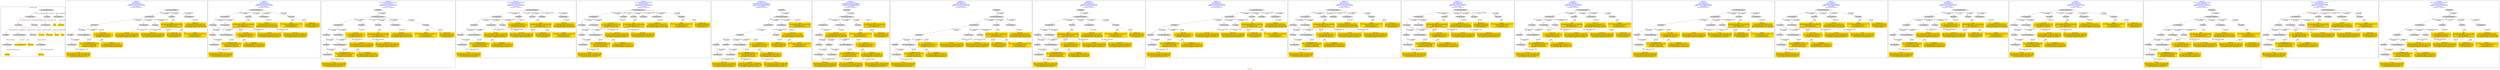 digraph n0 {
fontcolor="blue"
remincross="true"
label="s01-cb.csv"
subgraph cluster_0 {
label="1-correct model"
n2[style="filled",color="white",fillcolor="lightgray",label="E12_Production1"];
n3[style="filled",color="white",fillcolor="lightgray",label="E21_Person1"];
n4[style="filled",color="white",fillcolor="lightgray",label="E55_Type1"];
n5[style="filled",color="white",fillcolor="lightgray",label="E52_Time-Span3"];
n6[style="filled",color="white",fillcolor="lightgray",label="E69_Death1"];
n7[style="filled",color="white",fillcolor="lightgray",label="E82_Actor_Appellation1"];
n8[style="filled",color="white",fillcolor="lightgray",label="E67_Birth1"];
n9[shape="plaintext",style="filled",fillcolor="gold",label="Actor_URI"];
n10[style="filled",color="white",fillcolor="lightgray",label="E22_Man-Made_Object1"];
n11[style="filled",color="white",fillcolor="lightgray",label="E35_Title1"];
n12[style="filled",color="white",fillcolor="lightgray",label="E54_Dimension1"];
n13[shape="plaintext",style="filled",fillcolor="gold",label="Title"];
n14[style="filled",color="white",fillcolor="lightgray",label="E52_Time-Span1"];
n15[shape="plaintext",style="filled",fillcolor="gold",label="Begin Date"];
n16[style="filled",color="white",fillcolor="lightgray",label="E52_Time-Span2"];
n17[shape="plaintext",style="filled",fillcolor="gold",label="End Date"];
n18[shape="plaintext",style="filled",fillcolor="gold",label="Dated"];
n19[shape="plaintext",style="filled",fillcolor="gold",label="Dimensions"];
n20[shape="plaintext",style="filled",fillcolor="gold",label="Medium_URI"];
n21[shape="plaintext",style="filled",fillcolor="gold",label="Medium"];
n22[shape="plaintext",style="filled",fillcolor="gold",label="Artist_Appellation_URI"];
n23[shape="plaintext",style="filled",fillcolor="gold",label="Attribution"];
}
subgraph cluster_1 {
label="candidate 0\nlink coherence:1.0\nnode coherence:1.0\nconfidence:0.4467276339841949\nmapping score:0.5322425446613983\ncost:18.99929\n-precision:0.84-recall:0.76"
n25[style="filled",color="white",fillcolor="lightgray",label="E12_Production1"];
n26[style="filled",color="white",fillcolor="lightgray",label="E21_Person1"];
n27[style="filled",color="white",fillcolor="lightgray",label="E52_Time-Span2"];
n28[style="filled",color="white",fillcolor="lightgray",label="E55_Type1"];
n29[style="filled",color="white",fillcolor="lightgray",label="E67_Birth1"];
n30[style="filled",color="white",fillcolor="lightgray",label="E82_Actor_Appellation1"];
n31[style="filled",color="white",fillcolor="lightgray",label="E22_Man-Made_Object1"];
n32[style="filled",color="white",fillcolor="lightgray",label="E35_Title1"];
n33[style="filled",color="white",fillcolor="lightgray",label="E54_Dimension1"];
n34[style="filled",color="white",fillcolor="lightgray",label="E52_Time-Span1"];
n35[shape="plaintext",style="filled",fillcolor="gold",label="End Date\n[E52_Time-Span,P82b_end_of_the_end,0.469]\n[E52_Time-Span,P82_at_some_time_within,0.355]\n[E52_Time-Span,P82a_begin_of_the_begin,0.119]\n[E33_Linguistic_Object,P3_has_note,0.057]"];
n36[shape="plaintext",style="filled",fillcolor="gold",label="Title\n[E22_Man-Made_Object,P3_has_note,0.302]\n[E73_Information_Object,P3_has_note,0.264]\n[E35_Title,label,0.24]\n[E33_Linguistic_Object,P3_has_note,0.193]"];
n37[shape="plaintext",style="filled",fillcolor="gold",label="Dated\n[E52_Time-Span,P82_at_some_time_within,0.436]\n[E52_Time-Span,P82a_begin_of_the_begin,0.197]\n[E52_Time-Span,P82b_end_of_the_end,0.184]\n[E12_Production,P3_has_note,0.183]"];
n38[shape="plaintext",style="filled",fillcolor="gold",label="Artist_Appellation_URI\n[E82_Actor_Appellation,classLink,0.879]\n[E21_Person,classLink,0.059]\n[E39_Actor,classLink,0.048]\n[E30_Right,P3_has_note,0.014]"];
n39[shape="plaintext",style="filled",fillcolor="gold",label="Actor_URI\n[E21_Person,classLink,0.347]\n[E82_Actor_Appellation,classLink,0.297]\n[E39_Actor,classLink,0.274]\n[E30_Right,P3_has_note,0.081]"];
n40[shape="plaintext",style="filled",fillcolor="gold",label="Attribution\n[E82_Actor_Appellation,label,0.409]\n[E22_Man-Made_Object,P3_has_note,0.241]\n[E73_Information_Object,P3_has_note,0.207]\n[E22_Man-Made_Object,classLink,0.143]"];
n41[shape="plaintext",style="filled",fillcolor="gold",label="Dimensions\n[E54_Dimension,P3_has_note,0.765]\n[E22_Man-Made_Object,classLink,0.095]\n[E22_Man-Made_Object,P3_has_note,0.076]\n[E73_Information_Object,P3_has_note,0.064]"];
n42[shape="plaintext",style="filled",fillcolor="gold",label="Medium_URI\n[E55_Type,classLink,0.398]\n[E57_Material,classLink,0.375]\n[E74_Group,classLink,0.198]\n[E55_Type,label,0.03]"];
n43[shape="plaintext",style="filled",fillcolor="gold",label="Medium\n[E29_Design_or_Procedure,P3_has_note,0.315]\n[E57_Material,label,0.273]\n[E55_Type,label,0.239]\n[E57_Material,classLink,0.173]"];
n44[shape="plaintext",style="filled",fillcolor="gold",label="Begin Date\n[E52_Time-Span,P82_at_some_time_within,0.41]\n[E52_Time-Span,P82a_begin_of_the_begin,0.285]\n[E52_Time-Span,P82b_end_of_the_end,0.236]\n[E33_Linguistic_Object,P3_has_note,0.07]"];
}
subgraph cluster_2 {
label="candidate 1\nlink coherence:1.0\nnode coherence:1.0\nconfidence:0.4467276339841949\nmapping score:0.5322425446613983\ncost:18.99932\n-precision:0.79-recall:0.71"
n46[style="filled",color="white",fillcolor="lightgray",label="E12_Production1"];
n47[style="filled",color="white",fillcolor="lightgray",label="E21_Person1"];
n48[style="filled",color="white",fillcolor="lightgray",label="E52_Time-Span2"];
n49[style="filled",color="white",fillcolor="lightgray",label="E67_Birth1"];
n50[style="filled",color="white",fillcolor="lightgray",label="E82_Actor_Appellation1"];
n51[style="filled",color="white",fillcolor="lightgray",label="E22_Man-Made_Object1"];
n52[style="filled",color="white",fillcolor="lightgray",label="E35_Title1"];
n53[style="filled",color="white",fillcolor="lightgray",label="E54_Dimension1"];
n54[style="filled",color="white",fillcolor="lightgray",label="E55_Type2"];
n55[style="filled",color="white",fillcolor="lightgray",label="E52_Time-Span1"];
n56[shape="plaintext",style="filled",fillcolor="gold",label="End Date\n[E52_Time-Span,P82b_end_of_the_end,0.469]\n[E52_Time-Span,P82_at_some_time_within,0.355]\n[E52_Time-Span,P82a_begin_of_the_begin,0.119]\n[E33_Linguistic_Object,P3_has_note,0.057]"];
n57[shape="plaintext",style="filled",fillcolor="gold",label="Title\n[E22_Man-Made_Object,P3_has_note,0.302]\n[E73_Information_Object,P3_has_note,0.264]\n[E35_Title,label,0.24]\n[E33_Linguistic_Object,P3_has_note,0.193]"];
n58[shape="plaintext",style="filled",fillcolor="gold",label="Dated\n[E52_Time-Span,P82_at_some_time_within,0.436]\n[E52_Time-Span,P82a_begin_of_the_begin,0.197]\n[E52_Time-Span,P82b_end_of_the_end,0.184]\n[E12_Production,P3_has_note,0.183]"];
n59[shape="plaintext",style="filled",fillcolor="gold",label="Artist_Appellation_URI\n[E82_Actor_Appellation,classLink,0.879]\n[E21_Person,classLink,0.059]\n[E39_Actor,classLink,0.048]\n[E30_Right,P3_has_note,0.014]"];
n60[shape="plaintext",style="filled",fillcolor="gold",label="Medium\n[E29_Design_or_Procedure,P3_has_note,0.315]\n[E57_Material,label,0.273]\n[E55_Type,label,0.239]\n[E57_Material,classLink,0.173]"];
n61[shape="plaintext",style="filled",fillcolor="gold",label="Actor_URI\n[E21_Person,classLink,0.347]\n[E82_Actor_Appellation,classLink,0.297]\n[E39_Actor,classLink,0.274]\n[E30_Right,P3_has_note,0.081]"];
n62[shape="plaintext",style="filled",fillcolor="gold",label="Medium_URI\n[E55_Type,classLink,0.398]\n[E57_Material,classLink,0.375]\n[E74_Group,classLink,0.198]\n[E55_Type,label,0.03]"];
n63[shape="plaintext",style="filled",fillcolor="gold",label="Attribution\n[E82_Actor_Appellation,label,0.409]\n[E22_Man-Made_Object,P3_has_note,0.241]\n[E73_Information_Object,P3_has_note,0.207]\n[E22_Man-Made_Object,classLink,0.143]"];
n64[shape="plaintext",style="filled",fillcolor="gold",label="Dimensions\n[E54_Dimension,P3_has_note,0.765]\n[E22_Man-Made_Object,classLink,0.095]\n[E22_Man-Made_Object,P3_has_note,0.076]\n[E73_Information_Object,P3_has_note,0.064]"];
n65[shape="plaintext",style="filled",fillcolor="gold",label="Begin Date\n[E52_Time-Span,P82_at_some_time_within,0.41]\n[E52_Time-Span,P82a_begin_of_the_begin,0.285]\n[E52_Time-Span,P82b_end_of_the_end,0.236]\n[E33_Linguistic_Object,P3_has_note,0.07]"];
}
subgraph cluster_3 {
label="candidate 10\nlink coherence:0.9523809523809523\nnode coherence:1.0\nconfidence:0.42013166049312367\nmapping score:0.5233772201643746\ncost:20.99924\n-precision:0.67-recall:0.67"
n67[style="filled",color="white",fillcolor="lightgray",label="E12_Production1"];
n68[style="filled",color="white",fillcolor="lightgray",label="E21_Person1"];
n69[style="filled",color="white",fillcolor="lightgray",label="E52_Time-Span2"];
n70[style="filled",color="white",fillcolor="lightgray",label="E67_Birth1"];
n71[style="filled",color="white",fillcolor="lightgray",label="E82_Actor_Appellation1"];
n72[style="filled",color="white",fillcolor="lightgray",label="E22_Man-Made_Object1"];
n73[style="filled",color="white",fillcolor="lightgray",label="E30_Right1"];
n74[style="filled",color="white",fillcolor="lightgray",label="E35_Title1"];
n75[style="filled",color="white",fillcolor="lightgray",label="E54_Dimension1"];
n76[style="filled",color="white",fillcolor="lightgray",label="E55_Type2"];
n77[style="filled",color="white",fillcolor="lightgray",label="E38_Image1"];
n78[style="filled",color="white",fillcolor="lightgray",label="E52_Time-Span1"];
n79[shape="plaintext",style="filled",fillcolor="gold",label="End Date\n[E52_Time-Span,P82b_end_of_the_end,0.469]\n[E52_Time-Span,P82_at_some_time_within,0.355]\n[E52_Time-Span,P82a_begin_of_the_begin,0.119]\n[E33_Linguistic_Object,P3_has_note,0.057]"];
n80[shape="plaintext",style="filled",fillcolor="gold",label="Title\n[E22_Man-Made_Object,P3_has_note,0.302]\n[E73_Information_Object,P3_has_note,0.264]\n[E35_Title,label,0.24]\n[E33_Linguistic_Object,P3_has_note,0.193]"];
n81[shape="plaintext",style="filled",fillcolor="gold",label="Dated\n[E52_Time-Span,P82_at_some_time_within,0.436]\n[E52_Time-Span,P82a_begin_of_the_begin,0.197]\n[E52_Time-Span,P82b_end_of_the_end,0.184]\n[E12_Production,P3_has_note,0.183]"];
n82[shape="plaintext",style="filled",fillcolor="gold",label="Artist_Appellation_URI\n[E82_Actor_Appellation,classLink,0.879]\n[E21_Person,classLink,0.059]\n[E39_Actor,classLink,0.048]\n[E30_Right,P3_has_note,0.014]"];
n83[shape="plaintext",style="filled",fillcolor="gold",label="Medium\n[E29_Design_or_Procedure,P3_has_note,0.315]\n[E57_Material,label,0.273]\n[E55_Type,label,0.239]\n[E57_Material,classLink,0.173]"];
n84[shape="plaintext",style="filled",fillcolor="gold",label="Medium_URI\n[E55_Type,classLink,0.398]\n[E57_Material,classLink,0.375]\n[E74_Group,classLink,0.198]\n[E55_Type,label,0.03]"];
n85[shape="plaintext",style="filled",fillcolor="gold",label="Attribution\n[E82_Actor_Appellation,label,0.409]\n[E22_Man-Made_Object,P3_has_note,0.241]\n[E73_Information_Object,P3_has_note,0.207]\n[E22_Man-Made_Object,classLink,0.143]"];
n86[shape="plaintext",style="filled",fillcolor="gold",label="Dimensions\n[E54_Dimension,P3_has_note,0.765]\n[E22_Man-Made_Object,classLink,0.095]\n[E22_Man-Made_Object,P3_has_note,0.076]\n[E73_Information_Object,P3_has_note,0.064]"];
n87[shape="plaintext",style="filled",fillcolor="gold",label="Actor_URI\n[E21_Person,classLink,0.347]\n[E82_Actor_Appellation,classLink,0.297]\n[E39_Actor,classLink,0.274]\n[E30_Right,P3_has_note,0.081]"];
n88[shape="plaintext",style="filled",fillcolor="gold",label="Begin Date\n[E52_Time-Span,P82_at_some_time_within,0.41]\n[E52_Time-Span,P82a_begin_of_the_begin,0.285]\n[E52_Time-Span,P82b_end_of_the_end,0.236]\n[E33_Linguistic_Object,P3_has_note,0.07]"];
}
subgraph cluster_4 {
label="candidate 11\nlink coherence:0.9523809523809523\nnode coherence:1.0\nconfidence:0.42013166049312367\nmapping score:0.5233772201643746\ncost:20.99929\n-precision:0.71-recall:0.71"
n90[style="filled",color="white",fillcolor="lightgray",label="E12_Production1"];
n91[style="filled",color="white",fillcolor="lightgray",label="E21_Person1"];
n92[style="filled",color="white",fillcolor="lightgray",label="E52_Time-Span2"];
n93[style="filled",color="white",fillcolor="lightgray",label="E55_Type1"];
n94[style="filled",color="white",fillcolor="lightgray",label="E67_Birth1"];
n95[style="filled",color="white",fillcolor="lightgray",label="E82_Actor_Appellation1"];
n96[style="filled",color="white",fillcolor="lightgray",label="E22_Man-Made_Object1"];
n97[style="filled",color="white",fillcolor="lightgray",label="E30_Right1"];
n98[style="filled",color="white",fillcolor="lightgray",label="E35_Title1"];
n99[style="filled",color="white",fillcolor="lightgray",label="E38_Image1"];
n100[style="filled",color="white",fillcolor="lightgray",label="E54_Dimension1"];
n101[style="filled",color="white",fillcolor="lightgray",label="E52_Time-Span1"];
n102[shape="plaintext",style="filled",fillcolor="gold",label="End Date\n[E52_Time-Span,P82b_end_of_the_end,0.469]\n[E52_Time-Span,P82_at_some_time_within,0.355]\n[E52_Time-Span,P82a_begin_of_the_begin,0.119]\n[E33_Linguistic_Object,P3_has_note,0.057]"];
n103[shape="plaintext",style="filled",fillcolor="gold",label="Title\n[E22_Man-Made_Object,P3_has_note,0.302]\n[E73_Information_Object,P3_has_note,0.264]\n[E35_Title,label,0.24]\n[E33_Linguistic_Object,P3_has_note,0.193]"];
n104[shape="plaintext",style="filled",fillcolor="gold",label="Dated\n[E52_Time-Span,P82_at_some_time_within,0.436]\n[E52_Time-Span,P82a_begin_of_the_begin,0.197]\n[E52_Time-Span,P82b_end_of_the_end,0.184]\n[E12_Production,P3_has_note,0.183]"];
n105[shape="plaintext",style="filled",fillcolor="gold",label="Artist_Appellation_URI\n[E82_Actor_Appellation,classLink,0.879]\n[E21_Person,classLink,0.059]\n[E39_Actor,classLink,0.048]\n[E30_Right,P3_has_note,0.014]"];
n106[shape="plaintext",style="filled",fillcolor="gold",label="Attribution\n[E82_Actor_Appellation,label,0.409]\n[E22_Man-Made_Object,P3_has_note,0.241]\n[E73_Information_Object,P3_has_note,0.207]\n[E22_Man-Made_Object,classLink,0.143]"];
n107[shape="plaintext",style="filled",fillcolor="gold",label="Dimensions\n[E54_Dimension,P3_has_note,0.765]\n[E22_Man-Made_Object,classLink,0.095]\n[E22_Man-Made_Object,P3_has_note,0.076]\n[E73_Information_Object,P3_has_note,0.064]"];
n108[shape="plaintext",style="filled",fillcolor="gold",label="Medium_URI\n[E55_Type,classLink,0.398]\n[E57_Material,classLink,0.375]\n[E74_Group,classLink,0.198]\n[E55_Type,label,0.03]"];
n109[shape="plaintext",style="filled",fillcolor="gold",label="Medium\n[E29_Design_or_Procedure,P3_has_note,0.315]\n[E57_Material,label,0.273]\n[E55_Type,label,0.239]\n[E57_Material,classLink,0.173]"];
n110[shape="plaintext",style="filled",fillcolor="gold",label="Actor_URI\n[E21_Person,classLink,0.347]\n[E82_Actor_Appellation,classLink,0.297]\n[E39_Actor,classLink,0.274]\n[E30_Right,P3_has_note,0.081]"];
n111[shape="plaintext",style="filled",fillcolor="gold",label="Begin Date\n[E52_Time-Span,P82_at_some_time_within,0.41]\n[E52_Time-Span,P82a_begin_of_the_begin,0.285]\n[E52_Time-Span,P82b_end_of_the_end,0.236]\n[E33_Linguistic_Object,P3_has_note,0.07]"];
}
subgraph cluster_5 {
label="candidate 12\nlink coherence:0.9523809523809523\nnode coherence:1.0\nconfidence:0.42013166049312367\nmapping score:0.5233772201643746\ncost:20.99932\n-precision:0.67-recall:0.67"
n113[style="filled",color="white",fillcolor="lightgray",label="E12_Production1"];
n114[style="filled",color="white",fillcolor="lightgray",label="E21_Person1"];
n115[style="filled",color="white",fillcolor="lightgray",label="E52_Time-Span2"];
n116[style="filled",color="white",fillcolor="lightgray",label="E67_Birth1"];
n117[style="filled",color="white",fillcolor="lightgray",label="E82_Actor_Appellation1"];
n118[style="filled",color="white",fillcolor="lightgray",label="E22_Man-Made_Object1"];
n119[style="filled",color="white",fillcolor="lightgray",label="E30_Right1"];
n120[style="filled",color="white",fillcolor="lightgray",label="E35_Title1"];
n121[style="filled",color="white",fillcolor="lightgray",label="E38_Image1"];
n122[style="filled",color="white",fillcolor="lightgray",label="E54_Dimension1"];
n123[style="filled",color="white",fillcolor="lightgray",label="E55_Type2"];
n124[style="filled",color="white",fillcolor="lightgray",label="E52_Time-Span1"];
n125[shape="plaintext",style="filled",fillcolor="gold",label="End Date\n[E52_Time-Span,P82b_end_of_the_end,0.469]\n[E52_Time-Span,P82_at_some_time_within,0.355]\n[E52_Time-Span,P82a_begin_of_the_begin,0.119]\n[E33_Linguistic_Object,P3_has_note,0.057]"];
n126[shape="plaintext",style="filled",fillcolor="gold",label="Title\n[E22_Man-Made_Object,P3_has_note,0.302]\n[E73_Information_Object,P3_has_note,0.264]\n[E35_Title,label,0.24]\n[E33_Linguistic_Object,P3_has_note,0.193]"];
n127[shape="plaintext",style="filled",fillcolor="gold",label="Dated\n[E52_Time-Span,P82_at_some_time_within,0.436]\n[E52_Time-Span,P82a_begin_of_the_begin,0.197]\n[E52_Time-Span,P82b_end_of_the_end,0.184]\n[E12_Production,P3_has_note,0.183]"];
n128[shape="plaintext",style="filled",fillcolor="gold",label="Artist_Appellation_URI\n[E82_Actor_Appellation,classLink,0.879]\n[E21_Person,classLink,0.059]\n[E39_Actor,classLink,0.048]\n[E30_Right,P3_has_note,0.014]"];
n129[shape="plaintext",style="filled",fillcolor="gold",label="Medium\n[E29_Design_or_Procedure,P3_has_note,0.315]\n[E57_Material,label,0.273]\n[E55_Type,label,0.239]\n[E57_Material,classLink,0.173]"];
n130[shape="plaintext",style="filled",fillcolor="gold",label="Medium_URI\n[E55_Type,classLink,0.398]\n[E57_Material,classLink,0.375]\n[E74_Group,classLink,0.198]\n[E55_Type,label,0.03]"];
n131[shape="plaintext",style="filled",fillcolor="gold",label="Attribution\n[E82_Actor_Appellation,label,0.409]\n[E22_Man-Made_Object,P3_has_note,0.241]\n[E73_Information_Object,P3_has_note,0.207]\n[E22_Man-Made_Object,classLink,0.143]"];
n132[shape="plaintext",style="filled",fillcolor="gold",label="Dimensions\n[E54_Dimension,P3_has_note,0.765]\n[E22_Man-Made_Object,classLink,0.095]\n[E22_Man-Made_Object,P3_has_note,0.076]\n[E73_Information_Object,P3_has_note,0.064]"];
n133[shape="plaintext",style="filled",fillcolor="gold",label="Actor_URI\n[E21_Person,classLink,0.347]\n[E82_Actor_Appellation,classLink,0.297]\n[E39_Actor,classLink,0.274]\n[E30_Right,P3_has_note,0.081]"];
n134[shape="plaintext",style="filled",fillcolor="gold",label="Begin Date\n[E52_Time-Span,P82_at_some_time_within,0.41]\n[E52_Time-Span,P82a_begin_of_the_begin,0.285]\n[E52_Time-Span,P82b_end_of_the_end,0.236]\n[E33_Linguistic_Object,P3_has_note,0.07]"];
}
subgraph cluster_6 {
label="candidate 13\nlink coherence:0.95\nnode coherence:0.9411764705882353\nconfidence:0.46539008365080925\nmapping score:0.5188555180796816\ncost:118.99927\n-precision:0.8-recall:0.76"
n136[style="filled",color="white",fillcolor="lightgray",label="E12_Production1"];
n137[style="filled",color="white",fillcolor="lightgray",label="E21_Person1"];
n138[style="filled",color="white",fillcolor="lightgray",label="E55_Type1"];
n139[style="filled",color="white",fillcolor="lightgray",label="E67_Birth1"];
n140[style="filled",color="white",fillcolor="lightgray",label="E69_Death1"];
n141[style="filled",color="white",fillcolor="lightgray",label="E82_Actor_Appellation1"];
n142[style="filled",color="white",fillcolor="lightgray",label="E22_Man-Made_Object1"];
n143[style="filled",color="white",fillcolor="lightgray",label="E54_Dimension1"];
n144[style="filled",color="white",fillcolor="lightgray",label="E38_Image1"];
n145[style="filled",color="white",fillcolor="lightgray",label="E52_Time-Span1"];
n146[style="filled",color="white",fillcolor="lightgray",label="E52_Time-Span3"];
n147[shape="plaintext",style="filled",fillcolor="gold",label="Begin Date\n[E52_Time-Span,P82_at_some_time_within,0.41]\n[E52_Time-Span,P82a_begin_of_the_begin,0.285]\n[E52_Time-Span,P82b_end_of_the_end,0.236]\n[E33_Linguistic_Object,P3_has_note,0.07]"];
n148[shape="plaintext",style="filled",fillcolor="gold",label="Artist_Appellation_URI\n[E82_Actor_Appellation,classLink,0.879]\n[E21_Person,classLink,0.059]\n[E39_Actor,classLink,0.048]\n[E30_Right,P3_has_note,0.014]"];
n149[shape="plaintext",style="filled",fillcolor="gold",label="End Date\n[E52_Time-Span,P82b_end_of_the_end,0.469]\n[E52_Time-Span,P82_at_some_time_within,0.355]\n[E52_Time-Span,P82a_begin_of_the_begin,0.119]\n[E33_Linguistic_Object,P3_has_note,0.057]"];
n150[shape="plaintext",style="filled",fillcolor="gold",label="Actor_URI\n[E21_Person,classLink,0.347]\n[E82_Actor_Appellation,classLink,0.297]\n[E39_Actor,classLink,0.274]\n[E30_Right,P3_has_note,0.081]"];
n151[shape="plaintext",style="filled",fillcolor="gold",label="Title\n[E22_Man-Made_Object,P3_has_note,0.302]\n[E73_Information_Object,P3_has_note,0.264]\n[E35_Title,label,0.24]\n[E33_Linguistic_Object,P3_has_note,0.193]"];
n152[shape="plaintext",style="filled",fillcolor="gold",label="Dated\n[E52_Time-Span,P82_at_some_time_within,0.436]\n[E52_Time-Span,P82a_begin_of_the_begin,0.197]\n[E52_Time-Span,P82b_end_of_the_end,0.184]\n[E12_Production,P3_has_note,0.183]"];
n153[shape="plaintext",style="filled",fillcolor="gold",label="Attribution\n[E82_Actor_Appellation,label,0.409]\n[E22_Man-Made_Object,P3_has_note,0.241]\n[E73_Information_Object,P3_has_note,0.207]\n[E22_Man-Made_Object,classLink,0.143]"];
n154[shape="plaintext",style="filled",fillcolor="gold",label="Dimensions\n[E54_Dimension,P3_has_note,0.765]\n[E22_Man-Made_Object,classLink,0.095]\n[E22_Man-Made_Object,P3_has_note,0.076]\n[E73_Information_Object,P3_has_note,0.064]"];
n155[shape="plaintext",style="filled",fillcolor="gold",label="Medium_URI\n[E55_Type,classLink,0.398]\n[E57_Material,classLink,0.375]\n[E74_Group,classLink,0.198]\n[E55_Type,label,0.03]"];
n156[shape="plaintext",style="filled",fillcolor="gold",label="Medium\n[E29_Design_or_Procedure,P3_has_note,0.315]\n[E57_Material,label,0.273]\n[E55_Type,label,0.239]\n[E57_Material,classLink,0.173]"];
}
subgraph cluster_7 {
label="candidate 14\nlink coherence:0.95\nnode coherence:0.9411764705882353\nconfidence:0.46539008365080925\nmapping score:0.5188555180796816\ncost:118.9993\n-precision:0.75-recall:0.71"
n158[style="filled",color="white",fillcolor="lightgray",label="E12_Production1"];
n159[style="filled",color="white",fillcolor="lightgray",label="E21_Person1"];
n160[style="filled",color="white",fillcolor="lightgray",label="E67_Birth1"];
n161[style="filled",color="white",fillcolor="lightgray",label="E69_Death1"];
n162[style="filled",color="white",fillcolor="lightgray",label="E82_Actor_Appellation1"];
n163[style="filled",color="white",fillcolor="lightgray",label="E22_Man-Made_Object1"];
n164[style="filled",color="white",fillcolor="lightgray",label="E54_Dimension1"];
n165[style="filled",color="white",fillcolor="lightgray",label="E55_Type2"];
n166[style="filled",color="white",fillcolor="lightgray",label="E38_Image1"];
n167[style="filled",color="white",fillcolor="lightgray",label="E52_Time-Span1"];
n168[style="filled",color="white",fillcolor="lightgray",label="E52_Time-Span3"];
n169[shape="plaintext",style="filled",fillcolor="gold",label="Begin Date\n[E52_Time-Span,P82_at_some_time_within,0.41]\n[E52_Time-Span,P82a_begin_of_the_begin,0.285]\n[E52_Time-Span,P82b_end_of_the_end,0.236]\n[E33_Linguistic_Object,P3_has_note,0.07]"];
n170[shape="plaintext",style="filled",fillcolor="gold",label="Artist_Appellation_URI\n[E82_Actor_Appellation,classLink,0.879]\n[E21_Person,classLink,0.059]\n[E39_Actor,classLink,0.048]\n[E30_Right,P3_has_note,0.014]"];
n171[shape="plaintext",style="filled",fillcolor="gold",label="Medium\n[E29_Design_or_Procedure,P3_has_note,0.315]\n[E57_Material,label,0.273]\n[E55_Type,label,0.239]\n[E57_Material,classLink,0.173]"];
n172[shape="plaintext",style="filled",fillcolor="gold",label="End Date\n[E52_Time-Span,P82b_end_of_the_end,0.469]\n[E52_Time-Span,P82_at_some_time_within,0.355]\n[E52_Time-Span,P82a_begin_of_the_begin,0.119]\n[E33_Linguistic_Object,P3_has_note,0.057]"];
n173[shape="plaintext",style="filled",fillcolor="gold",label="Actor_URI\n[E21_Person,classLink,0.347]\n[E82_Actor_Appellation,classLink,0.297]\n[E39_Actor,classLink,0.274]\n[E30_Right,P3_has_note,0.081]"];
n174[shape="plaintext",style="filled",fillcolor="gold",label="Title\n[E22_Man-Made_Object,P3_has_note,0.302]\n[E73_Information_Object,P3_has_note,0.264]\n[E35_Title,label,0.24]\n[E33_Linguistic_Object,P3_has_note,0.193]"];
n175[shape="plaintext",style="filled",fillcolor="gold",label="Dated\n[E52_Time-Span,P82_at_some_time_within,0.436]\n[E52_Time-Span,P82a_begin_of_the_begin,0.197]\n[E52_Time-Span,P82b_end_of_the_end,0.184]\n[E12_Production,P3_has_note,0.183]"];
n176[shape="plaintext",style="filled",fillcolor="gold",label="Medium_URI\n[E55_Type,classLink,0.398]\n[E57_Material,classLink,0.375]\n[E74_Group,classLink,0.198]\n[E55_Type,label,0.03]"];
n177[shape="plaintext",style="filled",fillcolor="gold",label="Attribution\n[E82_Actor_Appellation,label,0.409]\n[E22_Man-Made_Object,P3_has_note,0.241]\n[E73_Information_Object,P3_has_note,0.207]\n[E22_Man-Made_Object,classLink,0.143]"];
n178[shape="plaintext",style="filled",fillcolor="gold",label="Dimensions\n[E54_Dimension,P3_has_note,0.765]\n[E22_Man-Made_Object,classLink,0.095]\n[E22_Man-Made_Object,P3_has_note,0.076]\n[E73_Information_Object,P3_has_note,0.064]"];
}
subgraph cluster_8 {
label="candidate 15\nlink coherence:0.95\nnode coherence:1.0\nconfidence:0.4467276339841949\nmapping score:0.5322425446613983\ncost:19.99921\n-precision:0.8-recall:0.76"
n180[style="filled",color="white",fillcolor="lightgray",label="E12_Production1"];
n181[style="filled",color="white",fillcolor="lightgray",label="E21_Person1"];
n182[style="filled",color="white",fillcolor="lightgray",label="E52_Time-Span2"];
n183[style="filled",color="white",fillcolor="lightgray",label="E55_Type1"];
n184[style="filled",color="white",fillcolor="lightgray",label="E67_Birth1"];
n185[style="filled",color="white",fillcolor="lightgray",label="E82_Actor_Appellation1"];
n186[style="filled",color="white",fillcolor="lightgray",label="E22_Man-Made_Object1"];
n187[style="filled",color="white",fillcolor="lightgray",label="E35_Title1"];
n188[style="filled",color="white",fillcolor="lightgray",label="E54_Dimension1"];
n189[style="filled",color="white",fillcolor="lightgray",label="E38_Image1"];
n190[style="filled",color="white",fillcolor="lightgray",label="E52_Time-Span1"];
n191[shape="plaintext",style="filled",fillcolor="gold",label="End Date\n[E52_Time-Span,P82b_end_of_the_end,0.469]\n[E52_Time-Span,P82_at_some_time_within,0.355]\n[E52_Time-Span,P82a_begin_of_the_begin,0.119]\n[E33_Linguistic_Object,P3_has_note,0.057]"];
n192[shape="plaintext",style="filled",fillcolor="gold",label="Title\n[E22_Man-Made_Object,P3_has_note,0.302]\n[E73_Information_Object,P3_has_note,0.264]\n[E35_Title,label,0.24]\n[E33_Linguistic_Object,P3_has_note,0.193]"];
n193[shape="plaintext",style="filled",fillcolor="gold",label="Dated\n[E52_Time-Span,P82_at_some_time_within,0.436]\n[E52_Time-Span,P82a_begin_of_the_begin,0.197]\n[E52_Time-Span,P82b_end_of_the_end,0.184]\n[E12_Production,P3_has_note,0.183]"];
n194[shape="plaintext",style="filled",fillcolor="gold",label="Artist_Appellation_URI\n[E82_Actor_Appellation,classLink,0.879]\n[E21_Person,classLink,0.059]\n[E39_Actor,classLink,0.048]\n[E30_Right,P3_has_note,0.014]"];
n195[shape="plaintext",style="filled",fillcolor="gold",label="Actor_URI\n[E21_Person,classLink,0.347]\n[E82_Actor_Appellation,classLink,0.297]\n[E39_Actor,classLink,0.274]\n[E30_Right,P3_has_note,0.081]"];
n196[shape="plaintext",style="filled",fillcolor="gold",label="Attribution\n[E82_Actor_Appellation,label,0.409]\n[E22_Man-Made_Object,P3_has_note,0.241]\n[E73_Information_Object,P3_has_note,0.207]\n[E22_Man-Made_Object,classLink,0.143]"];
n197[shape="plaintext",style="filled",fillcolor="gold",label="Dimensions\n[E54_Dimension,P3_has_note,0.765]\n[E22_Man-Made_Object,classLink,0.095]\n[E22_Man-Made_Object,P3_has_note,0.076]\n[E73_Information_Object,P3_has_note,0.064]"];
n198[shape="plaintext",style="filled",fillcolor="gold",label="Medium_URI\n[E55_Type,classLink,0.398]\n[E57_Material,classLink,0.375]\n[E74_Group,classLink,0.198]\n[E55_Type,label,0.03]"];
n199[shape="plaintext",style="filled",fillcolor="gold",label="Medium\n[E29_Design_or_Procedure,P3_has_note,0.315]\n[E57_Material,label,0.273]\n[E55_Type,label,0.239]\n[E57_Material,classLink,0.173]"];
n200[shape="plaintext",style="filled",fillcolor="gold",label="Begin Date\n[E52_Time-Span,P82_at_some_time_within,0.41]\n[E52_Time-Span,P82a_begin_of_the_begin,0.285]\n[E52_Time-Span,P82b_end_of_the_end,0.236]\n[E33_Linguistic_Object,P3_has_note,0.07]"];
}
subgraph cluster_9 {
label="candidate 16\nlink coherence:0.95\nnode coherence:1.0\nconfidence:0.4467276339841949\nmapping score:0.5322425446613983\ncost:19.99924\n-precision:0.75-recall:0.71"
n202[style="filled",color="white",fillcolor="lightgray",label="E12_Production1"];
n203[style="filled",color="white",fillcolor="lightgray",label="E21_Person1"];
n204[style="filled",color="white",fillcolor="lightgray",label="E52_Time-Span2"];
n205[style="filled",color="white",fillcolor="lightgray",label="E67_Birth1"];
n206[style="filled",color="white",fillcolor="lightgray",label="E82_Actor_Appellation1"];
n207[style="filled",color="white",fillcolor="lightgray",label="E22_Man-Made_Object1"];
n208[style="filled",color="white",fillcolor="lightgray",label="E35_Title1"];
n209[style="filled",color="white",fillcolor="lightgray",label="E54_Dimension1"];
n210[style="filled",color="white",fillcolor="lightgray",label="E55_Type2"];
n211[style="filled",color="white",fillcolor="lightgray",label="E38_Image1"];
n212[style="filled",color="white",fillcolor="lightgray",label="E52_Time-Span1"];
n213[shape="plaintext",style="filled",fillcolor="gold",label="End Date\n[E52_Time-Span,P82b_end_of_the_end,0.469]\n[E52_Time-Span,P82_at_some_time_within,0.355]\n[E52_Time-Span,P82a_begin_of_the_begin,0.119]\n[E33_Linguistic_Object,P3_has_note,0.057]"];
n214[shape="plaintext",style="filled",fillcolor="gold",label="Title\n[E22_Man-Made_Object,P3_has_note,0.302]\n[E73_Information_Object,P3_has_note,0.264]\n[E35_Title,label,0.24]\n[E33_Linguistic_Object,P3_has_note,0.193]"];
n215[shape="plaintext",style="filled",fillcolor="gold",label="Dated\n[E52_Time-Span,P82_at_some_time_within,0.436]\n[E52_Time-Span,P82a_begin_of_the_begin,0.197]\n[E52_Time-Span,P82b_end_of_the_end,0.184]\n[E12_Production,P3_has_note,0.183]"];
n216[shape="plaintext",style="filled",fillcolor="gold",label="Artist_Appellation_URI\n[E82_Actor_Appellation,classLink,0.879]\n[E21_Person,classLink,0.059]\n[E39_Actor,classLink,0.048]\n[E30_Right,P3_has_note,0.014]"];
n217[shape="plaintext",style="filled",fillcolor="gold",label="Medium\n[E29_Design_or_Procedure,P3_has_note,0.315]\n[E57_Material,label,0.273]\n[E55_Type,label,0.239]\n[E57_Material,classLink,0.173]"];
n218[shape="plaintext",style="filled",fillcolor="gold",label="Actor_URI\n[E21_Person,classLink,0.347]\n[E82_Actor_Appellation,classLink,0.297]\n[E39_Actor,classLink,0.274]\n[E30_Right,P3_has_note,0.081]"];
n219[shape="plaintext",style="filled",fillcolor="gold",label="Medium_URI\n[E55_Type,classLink,0.398]\n[E57_Material,classLink,0.375]\n[E74_Group,classLink,0.198]\n[E55_Type,label,0.03]"];
n220[shape="plaintext",style="filled",fillcolor="gold",label="Attribution\n[E82_Actor_Appellation,label,0.409]\n[E22_Man-Made_Object,P3_has_note,0.241]\n[E73_Information_Object,P3_has_note,0.207]\n[E22_Man-Made_Object,classLink,0.143]"];
n221[shape="plaintext",style="filled",fillcolor="gold",label="Dimensions\n[E54_Dimension,P3_has_note,0.765]\n[E22_Man-Made_Object,classLink,0.095]\n[E22_Man-Made_Object,P3_has_note,0.076]\n[E73_Information_Object,P3_has_note,0.064]"];
n222[shape="plaintext",style="filled",fillcolor="gold",label="Begin Date\n[E52_Time-Span,P82_at_some_time_within,0.41]\n[E52_Time-Span,P82a_begin_of_the_begin,0.285]\n[E52_Time-Span,P82b_end_of_the_end,0.236]\n[E33_Linguistic_Object,P3_has_note,0.07]"];
}
subgraph cluster_10 {
label="candidate 17\nlink coherence:0.95\nnode coherence:1.0\nconfidence:0.4467276339841949\nmapping score:0.5322425446613983\ncost:19.99929\n-precision:0.8-recall:0.76"
n224[style="filled",color="white",fillcolor="lightgray",label="E12_Production1"];
n225[style="filled",color="white",fillcolor="lightgray",label="E21_Person1"];
n226[style="filled",color="white",fillcolor="lightgray",label="E52_Time-Span2"];
n227[style="filled",color="white",fillcolor="lightgray",label="E55_Type1"];
n228[style="filled",color="white",fillcolor="lightgray",label="E67_Birth1"];
n229[style="filled",color="white",fillcolor="lightgray",label="E82_Actor_Appellation1"];
n230[style="filled",color="white",fillcolor="lightgray",label="E22_Man-Made_Object1"];
n231[style="filled",color="white",fillcolor="lightgray",label="E35_Title1"];
n232[style="filled",color="white",fillcolor="lightgray",label="E38_Image1"];
n233[style="filled",color="white",fillcolor="lightgray",label="E54_Dimension1"];
n234[style="filled",color="white",fillcolor="lightgray",label="E52_Time-Span1"];
n235[shape="plaintext",style="filled",fillcolor="gold",label="End Date\n[E52_Time-Span,P82b_end_of_the_end,0.469]\n[E52_Time-Span,P82_at_some_time_within,0.355]\n[E52_Time-Span,P82a_begin_of_the_begin,0.119]\n[E33_Linguistic_Object,P3_has_note,0.057]"];
n236[shape="plaintext",style="filled",fillcolor="gold",label="Title\n[E22_Man-Made_Object,P3_has_note,0.302]\n[E73_Information_Object,P3_has_note,0.264]\n[E35_Title,label,0.24]\n[E33_Linguistic_Object,P3_has_note,0.193]"];
n237[shape="plaintext",style="filled",fillcolor="gold",label="Dated\n[E52_Time-Span,P82_at_some_time_within,0.436]\n[E52_Time-Span,P82a_begin_of_the_begin,0.197]\n[E52_Time-Span,P82b_end_of_the_end,0.184]\n[E12_Production,P3_has_note,0.183]"];
n238[shape="plaintext",style="filled",fillcolor="gold",label="Artist_Appellation_URI\n[E82_Actor_Appellation,classLink,0.879]\n[E21_Person,classLink,0.059]\n[E39_Actor,classLink,0.048]\n[E30_Right,P3_has_note,0.014]"];
n239[shape="plaintext",style="filled",fillcolor="gold",label="Actor_URI\n[E21_Person,classLink,0.347]\n[E82_Actor_Appellation,classLink,0.297]\n[E39_Actor,classLink,0.274]\n[E30_Right,P3_has_note,0.081]"];
n240[shape="plaintext",style="filled",fillcolor="gold",label="Attribution\n[E82_Actor_Appellation,label,0.409]\n[E22_Man-Made_Object,P3_has_note,0.241]\n[E73_Information_Object,P3_has_note,0.207]\n[E22_Man-Made_Object,classLink,0.143]"];
n241[shape="plaintext",style="filled",fillcolor="gold",label="Dimensions\n[E54_Dimension,P3_has_note,0.765]\n[E22_Man-Made_Object,classLink,0.095]\n[E22_Man-Made_Object,P3_has_note,0.076]\n[E73_Information_Object,P3_has_note,0.064]"];
n242[shape="plaintext",style="filled",fillcolor="gold",label="Medium_URI\n[E55_Type,classLink,0.398]\n[E57_Material,classLink,0.375]\n[E74_Group,classLink,0.198]\n[E55_Type,label,0.03]"];
n243[shape="plaintext",style="filled",fillcolor="gold",label="Medium\n[E29_Design_or_Procedure,P3_has_note,0.315]\n[E57_Material,label,0.273]\n[E55_Type,label,0.239]\n[E57_Material,classLink,0.173]"];
n244[shape="plaintext",style="filled",fillcolor="gold",label="Begin Date\n[E52_Time-Span,P82_at_some_time_within,0.41]\n[E52_Time-Span,P82a_begin_of_the_begin,0.285]\n[E52_Time-Span,P82b_end_of_the_end,0.236]\n[E33_Linguistic_Object,P3_has_note,0.07]"];
}
subgraph cluster_11 {
label="candidate 18\nlink coherence:0.95\nnode coherence:1.0\nconfidence:0.4467276339841949\nmapping score:0.5322425446613983\ncost:19.99932\n-precision:0.75-recall:0.71"
n246[style="filled",color="white",fillcolor="lightgray",label="E12_Production1"];
n247[style="filled",color="white",fillcolor="lightgray",label="E21_Person1"];
n248[style="filled",color="white",fillcolor="lightgray",label="E52_Time-Span2"];
n249[style="filled",color="white",fillcolor="lightgray",label="E67_Birth1"];
n250[style="filled",color="white",fillcolor="lightgray",label="E82_Actor_Appellation1"];
n251[style="filled",color="white",fillcolor="lightgray",label="E22_Man-Made_Object1"];
n252[style="filled",color="white",fillcolor="lightgray",label="E35_Title1"];
n253[style="filled",color="white",fillcolor="lightgray",label="E38_Image1"];
n254[style="filled",color="white",fillcolor="lightgray",label="E54_Dimension1"];
n255[style="filled",color="white",fillcolor="lightgray",label="E55_Type2"];
n256[style="filled",color="white",fillcolor="lightgray",label="E52_Time-Span1"];
n257[shape="plaintext",style="filled",fillcolor="gold",label="End Date\n[E52_Time-Span,P82b_end_of_the_end,0.469]\n[E52_Time-Span,P82_at_some_time_within,0.355]\n[E52_Time-Span,P82a_begin_of_the_begin,0.119]\n[E33_Linguistic_Object,P3_has_note,0.057]"];
n258[shape="plaintext",style="filled",fillcolor="gold",label="Title\n[E22_Man-Made_Object,P3_has_note,0.302]\n[E73_Information_Object,P3_has_note,0.264]\n[E35_Title,label,0.24]\n[E33_Linguistic_Object,P3_has_note,0.193]"];
n259[shape="plaintext",style="filled",fillcolor="gold",label="Dated\n[E52_Time-Span,P82_at_some_time_within,0.436]\n[E52_Time-Span,P82a_begin_of_the_begin,0.197]\n[E52_Time-Span,P82b_end_of_the_end,0.184]\n[E12_Production,P3_has_note,0.183]"];
n260[shape="plaintext",style="filled",fillcolor="gold",label="Artist_Appellation_URI\n[E82_Actor_Appellation,classLink,0.879]\n[E21_Person,classLink,0.059]\n[E39_Actor,classLink,0.048]\n[E30_Right,P3_has_note,0.014]"];
n261[shape="plaintext",style="filled",fillcolor="gold",label="Medium\n[E29_Design_or_Procedure,P3_has_note,0.315]\n[E57_Material,label,0.273]\n[E55_Type,label,0.239]\n[E57_Material,classLink,0.173]"];
n262[shape="plaintext",style="filled",fillcolor="gold",label="Actor_URI\n[E21_Person,classLink,0.347]\n[E82_Actor_Appellation,classLink,0.297]\n[E39_Actor,classLink,0.274]\n[E30_Right,P3_has_note,0.081]"];
n263[shape="plaintext",style="filled",fillcolor="gold",label="Medium_URI\n[E55_Type,classLink,0.398]\n[E57_Material,classLink,0.375]\n[E74_Group,classLink,0.198]\n[E55_Type,label,0.03]"];
n264[shape="plaintext",style="filled",fillcolor="gold",label="Attribution\n[E82_Actor_Appellation,label,0.409]\n[E22_Man-Made_Object,P3_has_note,0.241]\n[E73_Information_Object,P3_has_note,0.207]\n[E22_Man-Made_Object,classLink,0.143]"];
n265[shape="plaintext",style="filled",fillcolor="gold",label="Dimensions\n[E54_Dimension,P3_has_note,0.765]\n[E22_Man-Made_Object,classLink,0.095]\n[E22_Man-Made_Object,P3_has_note,0.076]\n[E73_Information_Object,P3_has_note,0.064]"];
n266[shape="plaintext",style="filled",fillcolor="gold",label="Begin Date\n[E52_Time-Span,P82_at_some_time_within,0.41]\n[E52_Time-Span,P82a_begin_of_the_begin,0.285]\n[E52_Time-Span,P82b_end_of_the_end,0.236]\n[E33_Linguistic_Object,P3_has_note,0.07]"];
}
subgraph cluster_12 {
label="candidate 19\nlink coherence:0.95\nnode coherence:1.0\nconfidence:0.4467276339841949\nmapping score:0.5155758779947317\ncost:19.99932\n-precision:0.7-recall:0.67"
n268[style="filled",color="white",fillcolor="lightgray",label="E12_Production1"];
n269[style="filled",color="white",fillcolor="lightgray",label="E21_Person1"];
n270[style="filled",color="white",fillcolor="lightgray",label="E52_Time-Span2"];
n271[style="filled",color="white",fillcolor="lightgray",label="E67_Birth1"];
n272[style="filled",color="white",fillcolor="lightgray",label="E82_Actor_Appellation1"];
n273[style="filled",color="white",fillcolor="lightgray",label="E22_Man-Made_Object1"];
n274[style="filled",color="white",fillcolor="lightgray",label="E35_Title1"];
n275[style="filled",color="white",fillcolor="lightgray",label="E54_Dimension1"];
n276[style="filled",color="white",fillcolor="lightgray",label="E55_Type1"];
n277[style="filled",color="white",fillcolor="lightgray",label="E55_Type2"];
n278[style="filled",color="white",fillcolor="lightgray",label="E52_Time-Span1"];
n279[shape="plaintext",style="filled",fillcolor="gold",label="End Date\n[E52_Time-Span,P82b_end_of_the_end,0.469]\n[E52_Time-Span,P82_at_some_time_within,0.355]\n[E52_Time-Span,P82a_begin_of_the_begin,0.119]\n[E33_Linguistic_Object,P3_has_note,0.057]"];
n280[shape="plaintext",style="filled",fillcolor="gold",label="Title\n[E22_Man-Made_Object,P3_has_note,0.302]\n[E73_Information_Object,P3_has_note,0.264]\n[E35_Title,label,0.24]\n[E33_Linguistic_Object,P3_has_note,0.193]"];
n281[shape="plaintext",style="filled",fillcolor="gold",label="Dated\n[E52_Time-Span,P82_at_some_time_within,0.436]\n[E52_Time-Span,P82a_begin_of_the_begin,0.197]\n[E52_Time-Span,P82b_end_of_the_end,0.184]\n[E12_Production,P3_has_note,0.183]"];
n282[shape="plaintext",style="filled",fillcolor="gold",label="Artist_Appellation_URI\n[E82_Actor_Appellation,classLink,0.879]\n[E21_Person,classLink,0.059]\n[E39_Actor,classLink,0.048]\n[E30_Right,P3_has_note,0.014]"];
n283[shape="plaintext",style="filled",fillcolor="gold",label="Medium\n[E29_Design_or_Procedure,P3_has_note,0.315]\n[E57_Material,label,0.273]\n[E55_Type,label,0.239]\n[E57_Material,classLink,0.173]"];
n284[shape="plaintext",style="filled",fillcolor="gold",label="Actor_URI\n[E21_Person,classLink,0.347]\n[E82_Actor_Appellation,classLink,0.297]\n[E39_Actor,classLink,0.274]\n[E30_Right,P3_has_note,0.081]"];
n285[shape="plaintext",style="filled",fillcolor="gold",label="Attribution\n[E82_Actor_Appellation,label,0.409]\n[E22_Man-Made_Object,P3_has_note,0.241]\n[E73_Information_Object,P3_has_note,0.207]\n[E22_Man-Made_Object,classLink,0.143]"];
n286[shape="plaintext",style="filled",fillcolor="gold",label="Dimensions\n[E54_Dimension,P3_has_note,0.765]\n[E22_Man-Made_Object,classLink,0.095]\n[E22_Man-Made_Object,P3_has_note,0.076]\n[E73_Information_Object,P3_has_note,0.064]"];
n287[shape="plaintext",style="filled",fillcolor="gold",label="Medium_URI\n[E55_Type,classLink,0.398]\n[E57_Material,classLink,0.375]\n[E74_Group,classLink,0.198]\n[E55_Type,label,0.03]"];
n288[shape="plaintext",style="filled",fillcolor="gold",label="Begin Date\n[E52_Time-Span,P82_at_some_time_within,0.41]\n[E52_Time-Span,P82a_begin_of_the_begin,0.285]\n[E52_Time-Span,P82b_end_of_the_end,0.236]\n[E33_Linguistic_Object,P3_has_note,0.07]"];
}
subgraph cluster_13 {
label="candidate 2\nlink coherence:1.0\nnode coherence:1.0\nconfidence:0.4467276339841949\nmapping score:0.5155758779947317\ncost:19.99925\n-precision:0.75-recall:0.71"
n290[style="filled",color="white",fillcolor="lightgray",label="E12_Production1"];
n291[style="filled",color="white",fillcolor="lightgray",label="E21_Person1"];
n292[style="filled",color="white",fillcolor="lightgray",label="E52_Time-Span2"];
n293[style="filled",color="white",fillcolor="lightgray",label="E55_Type1"];
n294[style="filled",color="white",fillcolor="lightgray",label="E67_Birth1"];
n295[style="filled",color="white",fillcolor="lightgray",label="E82_Actor_Appellation1"];
n296[style="filled",color="white",fillcolor="lightgray",label="E22_Man-Made_Object1"];
n297[style="filled",color="white",fillcolor="lightgray",label="E35_Title1"];
n298[style="filled",color="white",fillcolor="lightgray",label="E54_Dimension1"];
n299[style="filled",color="white",fillcolor="lightgray",label="E55_Type2"];
n300[style="filled",color="white",fillcolor="lightgray",label="E52_Time-Span1"];
n301[shape="plaintext",style="filled",fillcolor="gold",label="End Date\n[E52_Time-Span,P82b_end_of_the_end,0.469]\n[E52_Time-Span,P82_at_some_time_within,0.355]\n[E52_Time-Span,P82a_begin_of_the_begin,0.119]\n[E33_Linguistic_Object,P3_has_note,0.057]"];
n302[shape="plaintext",style="filled",fillcolor="gold",label="Title\n[E22_Man-Made_Object,P3_has_note,0.302]\n[E73_Information_Object,P3_has_note,0.264]\n[E35_Title,label,0.24]\n[E33_Linguistic_Object,P3_has_note,0.193]"];
n303[shape="plaintext",style="filled",fillcolor="gold",label="Dated\n[E52_Time-Span,P82_at_some_time_within,0.436]\n[E52_Time-Span,P82a_begin_of_the_begin,0.197]\n[E52_Time-Span,P82b_end_of_the_end,0.184]\n[E12_Production,P3_has_note,0.183]"];
n304[shape="plaintext",style="filled",fillcolor="gold",label="Artist_Appellation_URI\n[E82_Actor_Appellation,classLink,0.879]\n[E21_Person,classLink,0.059]\n[E39_Actor,classLink,0.048]\n[E30_Right,P3_has_note,0.014]"];
n305[shape="plaintext",style="filled",fillcolor="gold",label="Medium\n[E29_Design_or_Procedure,P3_has_note,0.315]\n[E57_Material,label,0.273]\n[E55_Type,label,0.239]\n[E57_Material,classLink,0.173]"];
n306[shape="plaintext",style="filled",fillcolor="gold",label="Actor_URI\n[E21_Person,classLink,0.347]\n[E82_Actor_Appellation,classLink,0.297]\n[E39_Actor,classLink,0.274]\n[E30_Right,P3_has_note,0.081]"];
n307[shape="plaintext",style="filled",fillcolor="gold",label="Attribution\n[E82_Actor_Appellation,label,0.409]\n[E22_Man-Made_Object,P3_has_note,0.241]\n[E73_Information_Object,P3_has_note,0.207]\n[E22_Man-Made_Object,classLink,0.143]"];
n308[shape="plaintext",style="filled",fillcolor="gold",label="Dimensions\n[E54_Dimension,P3_has_note,0.765]\n[E22_Man-Made_Object,classLink,0.095]\n[E22_Man-Made_Object,P3_has_note,0.076]\n[E73_Information_Object,P3_has_note,0.064]"];
n309[shape="plaintext",style="filled",fillcolor="gold",label="Medium_URI\n[E55_Type,classLink,0.398]\n[E57_Material,classLink,0.375]\n[E74_Group,classLink,0.198]\n[E55_Type,label,0.03]"];
n310[shape="plaintext",style="filled",fillcolor="gold",label="Begin Date\n[E52_Time-Span,P82_at_some_time_within,0.41]\n[E52_Time-Span,P82a_begin_of_the_begin,0.285]\n[E52_Time-Span,P82b_end_of_the_end,0.236]\n[E33_Linguistic_Object,P3_has_note,0.07]"];
}
subgraph cluster_14 {
label="candidate 3\nlink coherence:1.0\nnode coherence:1.0\nconfidence:0.4352890456048436\nmapping score:0.5284296818682811\ncost:18.99929\n-precision:0.89-recall:0.81"
n312[style="filled",color="white",fillcolor="lightgray",label="E12_Production1"];
n313[style="filled",color="white",fillcolor="lightgray",label="E21_Person1"];
n314[style="filled",color="white",fillcolor="lightgray",label="E52_Time-Span2"];
n315[style="filled",color="white",fillcolor="lightgray",label="E55_Type1"];
n316[style="filled",color="white",fillcolor="lightgray",label="E67_Birth1"];
n317[style="filled",color="white",fillcolor="lightgray",label="E82_Actor_Appellation1"];
n318[style="filled",color="white",fillcolor="lightgray",label="E22_Man-Made_Object1"];
n319[style="filled",color="white",fillcolor="lightgray",label="E35_Title1"];
n320[style="filled",color="white",fillcolor="lightgray",label="E54_Dimension1"];
n321[style="filled",color="white",fillcolor="lightgray",label="E52_Time-Span1"];
n322[shape="plaintext",style="filled",fillcolor="gold",label="End Date\n[E52_Time-Span,P82b_end_of_the_end,0.469]\n[E52_Time-Span,P82_at_some_time_within,0.355]\n[E52_Time-Span,P82a_begin_of_the_begin,0.119]\n[E33_Linguistic_Object,P3_has_note,0.057]"];
n323[shape="plaintext",style="filled",fillcolor="gold",label="Title\n[E22_Man-Made_Object,P3_has_note,0.302]\n[E73_Information_Object,P3_has_note,0.264]\n[E35_Title,label,0.24]\n[E33_Linguistic_Object,P3_has_note,0.193]"];
n324[shape="plaintext",style="filled",fillcolor="gold",label="Begin Date\n[E52_Time-Span,P82_at_some_time_within,0.41]\n[E52_Time-Span,P82a_begin_of_the_begin,0.285]\n[E52_Time-Span,P82b_end_of_the_end,0.236]\n[E33_Linguistic_Object,P3_has_note,0.07]"];
n325[shape="plaintext",style="filled",fillcolor="gold",label="Artist_Appellation_URI\n[E82_Actor_Appellation,classLink,0.879]\n[E21_Person,classLink,0.059]\n[E39_Actor,classLink,0.048]\n[E30_Right,P3_has_note,0.014]"];
n326[shape="plaintext",style="filled",fillcolor="gold",label="Actor_URI\n[E21_Person,classLink,0.347]\n[E82_Actor_Appellation,classLink,0.297]\n[E39_Actor,classLink,0.274]\n[E30_Right,P3_has_note,0.081]"];
n327[shape="plaintext",style="filled",fillcolor="gold",label="Attribution\n[E82_Actor_Appellation,label,0.409]\n[E22_Man-Made_Object,P3_has_note,0.241]\n[E73_Information_Object,P3_has_note,0.207]\n[E22_Man-Made_Object,classLink,0.143]"];
n328[shape="plaintext",style="filled",fillcolor="gold",label="Dimensions\n[E54_Dimension,P3_has_note,0.765]\n[E22_Man-Made_Object,classLink,0.095]\n[E22_Man-Made_Object,P3_has_note,0.076]\n[E73_Information_Object,P3_has_note,0.064]"];
n329[shape="plaintext",style="filled",fillcolor="gold",label="Medium_URI\n[E55_Type,classLink,0.398]\n[E57_Material,classLink,0.375]\n[E74_Group,classLink,0.198]\n[E55_Type,label,0.03]"];
n330[shape="plaintext",style="filled",fillcolor="gold",label="Medium\n[E29_Design_or_Procedure,P3_has_note,0.315]\n[E57_Material,label,0.273]\n[E55_Type,label,0.239]\n[E57_Material,classLink,0.173]"];
n331[shape="plaintext",style="filled",fillcolor="gold",label="Dated\n[E52_Time-Span,P82_at_some_time_within,0.436]\n[E52_Time-Span,P82a_begin_of_the_begin,0.197]\n[E52_Time-Span,P82b_end_of_the_end,0.184]\n[E12_Production,P3_has_note,0.183]"];
}
subgraph cluster_15 {
label="candidate 4\nlink coherence:1.0\nnode coherence:1.0\nconfidence:0.4352890456048436\nmapping score:0.5284296818682811\ncost:18.99932\n-precision:0.84-recall:0.76"
n333[style="filled",color="white",fillcolor="lightgray",label="E12_Production1"];
n334[style="filled",color="white",fillcolor="lightgray",label="E21_Person1"];
n335[style="filled",color="white",fillcolor="lightgray",label="E52_Time-Span2"];
n336[style="filled",color="white",fillcolor="lightgray",label="E67_Birth1"];
n337[style="filled",color="white",fillcolor="lightgray",label="E82_Actor_Appellation1"];
n338[style="filled",color="white",fillcolor="lightgray",label="E22_Man-Made_Object1"];
n339[style="filled",color="white",fillcolor="lightgray",label="E35_Title1"];
n340[style="filled",color="white",fillcolor="lightgray",label="E54_Dimension1"];
n341[style="filled",color="white",fillcolor="lightgray",label="E55_Type2"];
n342[style="filled",color="white",fillcolor="lightgray",label="E52_Time-Span1"];
n343[shape="plaintext",style="filled",fillcolor="gold",label="End Date\n[E52_Time-Span,P82b_end_of_the_end,0.469]\n[E52_Time-Span,P82_at_some_time_within,0.355]\n[E52_Time-Span,P82a_begin_of_the_begin,0.119]\n[E33_Linguistic_Object,P3_has_note,0.057]"];
n344[shape="plaintext",style="filled",fillcolor="gold",label="Title\n[E22_Man-Made_Object,P3_has_note,0.302]\n[E73_Information_Object,P3_has_note,0.264]\n[E35_Title,label,0.24]\n[E33_Linguistic_Object,P3_has_note,0.193]"];
n345[shape="plaintext",style="filled",fillcolor="gold",label="Begin Date\n[E52_Time-Span,P82_at_some_time_within,0.41]\n[E52_Time-Span,P82a_begin_of_the_begin,0.285]\n[E52_Time-Span,P82b_end_of_the_end,0.236]\n[E33_Linguistic_Object,P3_has_note,0.07]"];
n346[shape="plaintext",style="filled",fillcolor="gold",label="Artist_Appellation_URI\n[E82_Actor_Appellation,classLink,0.879]\n[E21_Person,classLink,0.059]\n[E39_Actor,classLink,0.048]\n[E30_Right,P3_has_note,0.014]"];
n347[shape="plaintext",style="filled",fillcolor="gold",label="Medium\n[E29_Design_or_Procedure,P3_has_note,0.315]\n[E57_Material,label,0.273]\n[E55_Type,label,0.239]\n[E57_Material,classLink,0.173]"];
n348[shape="plaintext",style="filled",fillcolor="gold",label="Actor_URI\n[E21_Person,classLink,0.347]\n[E82_Actor_Appellation,classLink,0.297]\n[E39_Actor,classLink,0.274]\n[E30_Right,P3_has_note,0.081]"];
n349[shape="plaintext",style="filled",fillcolor="gold",label="Medium_URI\n[E55_Type,classLink,0.398]\n[E57_Material,classLink,0.375]\n[E74_Group,classLink,0.198]\n[E55_Type,label,0.03]"];
n350[shape="plaintext",style="filled",fillcolor="gold",label="Attribution\n[E82_Actor_Appellation,label,0.409]\n[E22_Man-Made_Object,P3_has_note,0.241]\n[E73_Information_Object,P3_has_note,0.207]\n[E22_Man-Made_Object,classLink,0.143]"];
n351[shape="plaintext",style="filled",fillcolor="gold",label="Dimensions\n[E54_Dimension,P3_has_note,0.765]\n[E22_Man-Made_Object,classLink,0.095]\n[E22_Man-Made_Object,P3_has_note,0.076]\n[E73_Information_Object,P3_has_note,0.064]"];
n352[shape="plaintext",style="filled",fillcolor="gold",label="Dated\n[E52_Time-Span,P82_at_some_time_within,0.436]\n[E52_Time-Span,P82a_begin_of_the_begin,0.197]\n[E52_Time-Span,P82b_end_of_the_end,0.184]\n[E12_Production,P3_has_note,0.183]"];
}
subgraph cluster_16 {
label="candidate 5\nlink coherence:1.0\nnode coherence:1.0\nconfidence:0.42013166049312367\nmapping score:0.5233772201643746\ncost:19.99929\n-precision:0.75-recall:0.71"
n354[style="filled",color="white",fillcolor="lightgray",label="E12_Production1"];
n355[style="filled",color="white",fillcolor="lightgray",label="E21_Person1"];
n356[style="filled",color="white",fillcolor="lightgray",label="E52_Time-Span2"];
n357[style="filled",color="white",fillcolor="lightgray",label="E55_Type1"];
n358[style="filled",color="white",fillcolor="lightgray",label="E67_Birth1"];
n359[style="filled",color="white",fillcolor="lightgray",label="E82_Actor_Appellation1"];
n360[style="filled",color="white",fillcolor="lightgray",label="E22_Man-Made_Object1"];
n361[style="filled",color="white",fillcolor="lightgray",label="E30_Right1"];
n362[style="filled",color="white",fillcolor="lightgray",label="E35_Title1"];
n363[style="filled",color="white",fillcolor="lightgray",label="E54_Dimension1"];
n364[style="filled",color="white",fillcolor="lightgray",label="E52_Time-Span1"];
n365[shape="plaintext",style="filled",fillcolor="gold",label="End Date\n[E52_Time-Span,P82b_end_of_the_end,0.469]\n[E52_Time-Span,P82_at_some_time_within,0.355]\n[E52_Time-Span,P82a_begin_of_the_begin,0.119]\n[E33_Linguistic_Object,P3_has_note,0.057]"];
n366[shape="plaintext",style="filled",fillcolor="gold",label="Title\n[E22_Man-Made_Object,P3_has_note,0.302]\n[E73_Information_Object,P3_has_note,0.264]\n[E35_Title,label,0.24]\n[E33_Linguistic_Object,P3_has_note,0.193]"];
n367[shape="plaintext",style="filled",fillcolor="gold",label="Dated\n[E52_Time-Span,P82_at_some_time_within,0.436]\n[E52_Time-Span,P82a_begin_of_the_begin,0.197]\n[E52_Time-Span,P82b_end_of_the_end,0.184]\n[E12_Production,P3_has_note,0.183]"];
n368[shape="plaintext",style="filled",fillcolor="gold",label="Artist_Appellation_URI\n[E82_Actor_Appellation,classLink,0.879]\n[E21_Person,classLink,0.059]\n[E39_Actor,classLink,0.048]\n[E30_Right,P3_has_note,0.014]"];
n369[shape="plaintext",style="filled",fillcolor="gold",label="Attribution\n[E82_Actor_Appellation,label,0.409]\n[E22_Man-Made_Object,P3_has_note,0.241]\n[E73_Information_Object,P3_has_note,0.207]\n[E22_Man-Made_Object,classLink,0.143]"];
n370[shape="plaintext",style="filled",fillcolor="gold",label="Dimensions\n[E54_Dimension,P3_has_note,0.765]\n[E22_Man-Made_Object,classLink,0.095]\n[E22_Man-Made_Object,P3_has_note,0.076]\n[E73_Information_Object,P3_has_note,0.064]"];
n371[shape="plaintext",style="filled",fillcolor="gold",label="Medium_URI\n[E55_Type,classLink,0.398]\n[E57_Material,classLink,0.375]\n[E74_Group,classLink,0.198]\n[E55_Type,label,0.03]"];
n372[shape="plaintext",style="filled",fillcolor="gold",label="Medium\n[E29_Design_or_Procedure,P3_has_note,0.315]\n[E57_Material,label,0.273]\n[E55_Type,label,0.239]\n[E57_Material,classLink,0.173]"];
n373[shape="plaintext",style="filled",fillcolor="gold",label="Actor_URI\n[E21_Person,classLink,0.347]\n[E82_Actor_Appellation,classLink,0.297]\n[E39_Actor,classLink,0.274]\n[E30_Right,P3_has_note,0.081]"];
n374[shape="plaintext",style="filled",fillcolor="gold",label="Begin Date\n[E52_Time-Span,P82_at_some_time_within,0.41]\n[E52_Time-Span,P82a_begin_of_the_begin,0.285]\n[E52_Time-Span,P82b_end_of_the_end,0.236]\n[E33_Linguistic_Object,P3_has_note,0.07]"];
}
subgraph cluster_17 {
label="candidate 6\nlink coherence:1.0\nnode coherence:1.0\nconfidence:0.42013166049312367\nmapping score:0.5233772201643746\ncost:19.99932\n-precision:0.7-recall:0.67"
n376[style="filled",color="white",fillcolor="lightgray",label="E12_Production1"];
n377[style="filled",color="white",fillcolor="lightgray",label="E21_Person1"];
n378[style="filled",color="white",fillcolor="lightgray",label="E52_Time-Span2"];
n379[style="filled",color="white",fillcolor="lightgray",label="E67_Birth1"];
n380[style="filled",color="white",fillcolor="lightgray",label="E82_Actor_Appellation1"];
n381[style="filled",color="white",fillcolor="lightgray",label="E22_Man-Made_Object1"];
n382[style="filled",color="white",fillcolor="lightgray",label="E30_Right1"];
n383[style="filled",color="white",fillcolor="lightgray",label="E35_Title1"];
n384[style="filled",color="white",fillcolor="lightgray",label="E54_Dimension1"];
n385[style="filled",color="white",fillcolor="lightgray",label="E55_Type2"];
n386[style="filled",color="white",fillcolor="lightgray",label="E52_Time-Span1"];
n387[shape="plaintext",style="filled",fillcolor="gold",label="End Date\n[E52_Time-Span,P82b_end_of_the_end,0.469]\n[E52_Time-Span,P82_at_some_time_within,0.355]\n[E52_Time-Span,P82a_begin_of_the_begin,0.119]\n[E33_Linguistic_Object,P3_has_note,0.057]"];
n388[shape="plaintext",style="filled",fillcolor="gold",label="Title\n[E22_Man-Made_Object,P3_has_note,0.302]\n[E73_Information_Object,P3_has_note,0.264]\n[E35_Title,label,0.24]\n[E33_Linguistic_Object,P3_has_note,0.193]"];
n389[shape="plaintext",style="filled",fillcolor="gold",label="Dated\n[E52_Time-Span,P82_at_some_time_within,0.436]\n[E52_Time-Span,P82a_begin_of_the_begin,0.197]\n[E52_Time-Span,P82b_end_of_the_end,0.184]\n[E12_Production,P3_has_note,0.183]"];
n390[shape="plaintext",style="filled",fillcolor="gold",label="Artist_Appellation_URI\n[E82_Actor_Appellation,classLink,0.879]\n[E21_Person,classLink,0.059]\n[E39_Actor,classLink,0.048]\n[E30_Right,P3_has_note,0.014]"];
n391[shape="plaintext",style="filled",fillcolor="gold",label="Medium\n[E29_Design_or_Procedure,P3_has_note,0.315]\n[E57_Material,label,0.273]\n[E55_Type,label,0.239]\n[E57_Material,classLink,0.173]"];
n392[shape="plaintext",style="filled",fillcolor="gold",label="Medium_URI\n[E55_Type,classLink,0.398]\n[E57_Material,classLink,0.375]\n[E74_Group,classLink,0.198]\n[E55_Type,label,0.03]"];
n393[shape="plaintext",style="filled",fillcolor="gold",label="Attribution\n[E82_Actor_Appellation,label,0.409]\n[E22_Man-Made_Object,P3_has_note,0.241]\n[E73_Information_Object,P3_has_note,0.207]\n[E22_Man-Made_Object,classLink,0.143]"];
n394[shape="plaintext",style="filled",fillcolor="gold",label="Dimensions\n[E54_Dimension,P3_has_note,0.765]\n[E22_Man-Made_Object,classLink,0.095]\n[E22_Man-Made_Object,P3_has_note,0.076]\n[E73_Information_Object,P3_has_note,0.064]"];
n395[shape="plaintext",style="filled",fillcolor="gold",label="Actor_URI\n[E21_Person,classLink,0.347]\n[E82_Actor_Appellation,classLink,0.297]\n[E39_Actor,classLink,0.274]\n[E30_Right,P3_has_note,0.081]"];
n396[shape="plaintext",style="filled",fillcolor="gold",label="Begin Date\n[E52_Time-Span,P82_at_some_time_within,0.41]\n[E52_Time-Span,P82a_begin_of_the_begin,0.285]\n[E52_Time-Span,P82b_end_of_the_end,0.236]\n[E33_Linguistic_Object,P3_has_note,0.07]"];
}
subgraph cluster_18 {
label="candidate 7\nlink coherence:0.9523809523809523\nnode coherence:1.0\nconfidence:0.4467276339841949\nmapping score:0.5155758779947317\ncost:20.99917\n-precision:0.71-recall:0.71"
n398[style="filled",color="white",fillcolor="lightgray",label="E12_Production1"];
n399[style="filled",color="white",fillcolor="lightgray",label="E21_Person1"];
n400[style="filled",color="white",fillcolor="lightgray",label="E52_Time-Span2"];
n401[style="filled",color="white",fillcolor="lightgray",label="E55_Type1"];
n402[style="filled",color="white",fillcolor="lightgray",label="E67_Birth1"];
n403[style="filled",color="white",fillcolor="lightgray",label="E82_Actor_Appellation1"];
n404[style="filled",color="white",fillcolor="lightgray",label="E22_Man-Made_Object1"];
n405[style="filled",color="white",fillcolor="lightgray",label="E35_Title1"];
n406[style="filled",color="white",fillcolor="lightgray",label="E54_Dimension1"];
n407[style="filled",color="white",fillcolor="lightgray",label="E55_Type2"];
n408[style="filled",color="white",fillcolor="lightgray",label="E38_Image1"];
n409[style="filled",color="white",fillcolor="lightgray",label="E52_Time-Span1"];
n410[shape="plaintext",style="filled",fillcolor="gold",label="End Date\n[E52_Time-Span,P82b_end_of_the_end,0.469]\n[E52_Time-Span,P82_at_some_time_within,0.355]\n[E52_Time-Span,P82a_begin_of_the_begin,0.119]\n[E33_Linguistic_Object,P3_has_note,0.057]"];
n411[shape="plaintext",style="filled",fillcolor="gold",label="Title\n[E22_Man-Made_Object,P3_has_note,0.302]\n[E73_Information_Object,P3_has_note,0.264]\n[E35_Title,label,0.24]\n[E33_Linguistic_Object,P3_has_note,0.193]"];
n412[shape="plaintext",style="filled",fillcolor="gold",label="Dated\n[E52_Time-Span,P82_at_some_time_within,0.436]\n[E52_Time-Span,P82a_begin_of_the_begin,0.197]\n[E52_Time-Span,P82b_end_of_the_end,0.184]\n[E12_Production,P3_has_note,0.183]"];
n413[shape="plaintext",style="filled",fillcolor="gold",label="Artist_Appellation_URI\n[E82_Actor_Appellation,classLink,0.879]\n[E21_Person,classLink,0.059]\n[E39_Actor,classLink,0.048]\n[E30_Right,P3_has_note,0.014]"];
n414[shape="plaintext",style="filled",fillcolor="gold",label="Medium\n[E29_Design_or_Procedure,P3_has_note,0.315]\n[E57_Material,label,0.273]\n[E55_Type,label,0.239]\n[E57_Material,classLink,0.173]"];
n415[shape="plaintext",style="filled",fillcolor="gold",label="Actor_URI\n[E21_Person,classLink,0.347]\n[E82_Actor_Appellation,classLink,0.297]\n[E39_Actor,classLink,0.274]\n[E30_Right,P3_has_note,0.081]"];
n416[shape="plaintext",style="filled",fillcolor="gold",label="Attribution\n[E82_Actor_Appellation,label,0.409]\n[E22_Man-Made_Object,P3_has_note,0.241]\n[E73_Information_Object,P3_has_note,0.207]\n[E22_Man-Made_Object,classLink,0.143]"];
n417[shape="plaintext",style="filled",fillcolor="gold",label="Dimensions\n[E54_Dimension,P3_has_note,0.765]\n[E22_Man-Made_Object,classLink,0.095]\n[E22_Man-Made_Object,P3_has_note,0.076]\n[E73_Information_Object,P3_has_note,0.064]"];
n418[shape="plaintext",style="filled",fillcolor="gold",label="Medium_URI\n[E55_Type,classLink,0.398]\n[E57_Material,classLink,0.375]\n[E74_Group,classLink,0.198]\n[E55_Type,label,0.03]"];
n419[shape="plaintext",style="filled",fillcolor="gold",label="Begin Date\n[E52_Time-Span,P82_at_some_time_within,0.41]\n[E52_Time-Span,P82a_begin_of_the_begin,0.285]\n[E52_Time-Span,P82b_end_of_the_end,0.236]\n[E33_Linguistic_Object,P3_has_note,0.07]"];
}
subgraph cluster_19 {
label="candidate 8\nlink coherence:0.9523809523809523\nnode coherence:1.0\nconfidence:0.4467276339841949\nmapping score:0.5155758779947317\ncost:20.99925\n-precision:0.71-recall:0.71"
n421[style="filled",color="white",fillcolor="lightgray",label="E12_Production1"];
n422[style="filled",color="white",fillcolor="lightgray",label="E21_Person1"];
n423[style="filled",color="white",fillcolor="lightgray",label="E52_Time-Span2"];
n424[style="filled",color="white",fillcolor="lightgray",label="E55_Type1"];
n425[style="filled",color="white",fillcolor="lightgray",label="E67_Birth1"];
n426[style="filled",color="white",fillcolor="lightgray",label="E82_Actor_Appellation1"];
n427[style="filled",color="white",fillcolor="lightgray",label="E22_Man-Made_Object1"];
n428[style="filled",color="white",fillcolor="lightgray",label="E35_Title1"];
n429[style="filled",color="white",fillcolor="lightgray",label="E38_Image1"];
n430[style="filled",color="white",fillcolor="lightgray",label="E54_Dimension1"];
n431[style="filled",color="white",fillcolor="lightgray",label="E55_Type2"];
n432[style="filled",color="white",fillcolor="lightgray",label="E52_Time-Span1"];
n433[shape="plaintext",style="filled",fillcolor="gold",label="End Date\n[E52_Time-Span,P82b_end_of_the_end,0.469]\n[E52_Time-Span,P82_at_some_time_within,0.355]\n[E52_Time-Span,P82a_begin_of_the_begin,0.119]\n[E33_Linguistic_Object,P3_has_note,0.057]"];
n434[shape="plaintext",style="filled",fillcolor="gold",label="Title\n[E22_Man-Made_Object,P3_has_note,0.302]\n[E73_Information_Object,P3_has_note,0.264]\n[E35_Title,label,0.24]\n[E33_Linguistic_Object,P3_has_note,0.193]"];
n435[shape="plaintext",style="filled",fillcolor="gold",label="Dated\n[E52_Time-Span,P82_at_some_time_within,0.436]\n[E52_Time-Span,P82a_begin_of_the_begin,0.197]\n[E52_Time-Span,P82b_end_of_the_end,0.184]\n[E12_Production,P3_has_note,0.183]"];
n436[shape="plaintext",style="filled",fillcolor="gold",label="Artist_Appellation_URI\n[E82_Actor_Appellation,classLink,0.879]\n[E21_Person,classLink,0.059]\n[E39_Actor,classLink,0.048]\n[E30_Right,P3_has_note,0.014]"];
n437[shape="plaintext",style="filled",fillcolor="gold",label="Medium\n[E29_Design_or_Procedure,P3_has_note,0.315]\n[E57_Material,label,0.273]\n[E55_Type,label,0.239]\n[E57_Material,classLink,0.173]"];
n438[shape="plaintext",style="filled",fillcolor="gold",label="Actor_URI\n[E21_Person,classLink,0.347]\n[E82_Actor_Appellation,classLink,0.297]\n[E39_Actor,classLink,0.274]\n[E30_Right,P3_has_note,0.081]"];
n439[shape="plaintext",style="filled",fillcolor="gold",label="Attribution\n[E82_Actor_Appellation,label,0.409]\n[E22_Man-Made_Object,P3_has_note,0.241]\n[E73_Information_Object,P3_has_note,0.207]\n[E22_Man-Made_Object,classLink,0.143]"];
n440[shape="plaintext",style="filled",fillcolor="gold",label="Dimensions\n[E54_Dimension,P3_has_note,0.765]\n[E22_Man-Made_Object,classLink,0.095]\n[E22_Man-Made_Object,P3_has_note,0.076]\n[E73_Information_Object,P3_has_note,0.064]"];
n441[shape="plaintext",style="filled",fillcolor="gold",label="Medium_URI\n[E55_Type,classLink,0.398]\n[E57_Material,classLink,0.375]\n[E74_Group,classLink,0.198]\n[E55_Type,label,0.03]"];
n442[shape="plaintext",style="filled",fillcolor="gold",label="Begin Date\n[E52_Time-Span,P82_at_some_time_within,0.41]\n[E52_Time-Span,P82a_begin_of_the_begin,0.285]\n[E52_Time-Span,P82b_end_of_the_end,0.236]\n[E33_Linguistic_Object,P3_has_note,0.07]"];
}
subgraph cluster_20 {
label="candidate 9\nlink coherence:0.9523809523809523\nnode coherence:1.0\nconfidence:0.42013166049312367\nmapping score:0.5233772201643746\ncost:20.99921\n-precision:0.71-recall:0.71"
n444[style="filled",color="white",fillcolor="lightgray",label="E12_Production1"];
n445[style="filled",color="white",fillcolor="lightgray",label="E21_Person1"];
n446[style="filled",color="white",fillcolor="lightgray",label="E52_Time-Span2"];
n447[style="filled",color="white",fillcolor="lightgray",label="E55_Type1"];
n448[style="filled",color="white",fillcolor="lightgray",label="E67_Birth1"];
n449[style="filled",color="white",fillcolor="lightgray",label="E82_Actor_Appellation1"];
n450[style="filled",color="white",fillcolor="lightgray",label="E22_Man-Made_Object1"];
n451[style="filled",color="white",fillcolor="lightgray",label="E30_Right1"];
n452[style="filled",color="white",fillcolor="lightgray",label="E35_Title1"];
n453[style="filled",color="white",fillcolor="lightgray",label="E54_Dimension1"];
n454[style="filled",color="white",fillcolor="lightgray",label="E38_Image1"];
n455[style="filled",color="white",fillcolor="lightgray",label="E52_Time-Span1"];
n456[shape="plaintext",style="filled",fillcolor="gold",label="End Date\n[E52_Time-Span,P82b_end_of_the_end,0.469]\n[E52_Time-Span,P82_at_some_time_within,0.355]\n[E52_Time-Span,P82a_begin_of_the_begin,0.119]\n[E33_Linguistic_Object,P3_has_note,0.057]"];
n457[shape="plaintext",style="filled",fillcolor="gold",label="Title\n[E22_Man-Made_Object,P3_has_note,0.302]\n[E73_Information_Object,P3_has_note,0.264]\n[E35_Title,label,0.24]\n[E33_Linguistic_Object,P3_has_note,0.193]"];
n458[shape="plaintext",style="filled",fillcolor="gold",label="Dated\n[E52_Time-Span,P82_at_some_time_within,0.436]\n[E52_Time-Span,P82a_begin_of_the_begin,0.197]\n[E52_Time-Span,P82b_end_of_the_end,0.184]\n[E12_Production,P3_has_note,0.183]"];
n459[shape="plaintext",style="filled",fillcolor="gold",label="Artist_Appellation_URI\n[E82_Actor_Appellation,classLink,0.879]\n[E21_Person,classLink,0.059]\n[E39_Actor,classLink,0.048]\n[E30_Right,P3_has_note,0.014]"];
n460[shape="plaintext",style="filled",fillcolor="gold",label="Attribution\n[E82_Actor_Appellation,label,0.409]\n[E22_Man-Made_Object,P3_has_note,0.241]\n[E73_Information_Object,P3_has_note,0.207]\n[E22_Man-Made_Object,classLink,0.143]"];
n461[shape="plaintext",style="filled",fillcolor="gold",label="Dimensions\n[E54_Dimension,P3_has_note,0.765]\n[E22_Man-Made_Object,classLink,0.095]\n[E22_Man-Made_Object,P3_has_note,0.076]\n[E73_Information_Object,P3_has_note,0.064]"];
n462[shape="plaintext",style="filled",fillcolor="gold",label="Medium_URI\n[E55_Type,classLink,0.398]\n[E57_Material,classLink,0.375]\n[E74_Group,classLink,0.198]\n[E55_Type,label,0.03]"];
n463[shape="plaintext",style="filled",fillcolor="gold",label="Medium\n[E29_Design_or_Procedure,P3_has_note,0.315]\n[E57_Material,label,0.273]\n[E55_Type,label,0.239]\n[E57_Material,classLink,0.173]"];
n464[shape="plaintext",style="filled",fillcolor="gold",label="Actor_URI\n[E21_Person,classLink,0.347]\n[E82_Actor_Appellation,classLink,0.297]\n[E39_Actor,classLink,0.274]\n[E30_Right,P3_has_note,0.081]"];
n465[shape="plaintext",style="filled",fillcolor="gold",label="Begin Date\n[E52_Time-Span,P82_at_some_time_within,0.41]\n[E52_Time-Span,P82a_begin_of_the_begin,0.285]\n[E52_Time-Span,P82b_end_of_the_end,0.236]\n[E33_Linguistic_Object,P3_has_note,0.07]"];
}
n2 -> n3[color="brown",fontcolor="black",label="P14_carried_out_by"]
n2 -> n4[color="brown",fontcolor="black",label="P32_used_general_technique"]
n2 -> n5[color="brown",fontcolor="black",label="P4_has_time-span"]
n3 -> n6[color="brown",fontcolor="black",label="P100i_died_in"]
n3 -> n7[color="brown",fontcolor="black",label="P131_is_identified_by"]
n3 -> n8[color="brown",fontcolor="black",label="P98i_was_born"]
n3 -> n9[color="brown",fontcolor="black",label="classLink"]
n10 -> n11[color="brown",fontcolor="black",label="P102_has_title"]
n10 -> n2[color="brown",fontcolor="black",label="P108i_was_produced_by"]
n10 -> n12[color="brown",fontcolor="black",label="P43_has_dimension"]
n11 -> n13[color="brown",fontcolor="black",label="label"]
n14 -> n15[color="brown",fontcolor="black",label="P82_at_some_time_within"]
n16 -> n17[color="brown",fontcolor="black",label="P82_at_some_time_within"]
n5 -> n18[color="brown",fontcolor="black",label="P82_at_some_time_within"]
n12 -> n19[color="brown",fontcolor="black",label="P3_has_note"]
n4 -> n20[color="brown",fontcolor="black",label="classLink"]
n4 -> n21[color="brown",fontcolor="black",label="label"]
n8 -> n14[color="brown",fontcolor="black",label="P4_has_time-span"]
n6 -> n16[color="brown",fontcolor="black",label="P4_has_time-span"]
n7 -> n22[color="brown",fontcolor="black",label="classLink"]
n7 -> n23[color="brown",fontcolor="black",label="label"]
n25 -> n26[color="brown",fontcolor="black",label="P14_carried_out_by\nw=0.9999"]
n25 -> n27[color="brown",fontcolor="black",label="P4_has_time-span\nw=0.99994"]
n25 -> n28[color="brown",fontcolor="black",label="P32_used_general_technique\nw=0.99993"]
n26 -> n29[color="brown",fontcolor="black",label="P98i_was_born\nw=0.99994"]
n26 -> n30[color="brown",fontcolor="black",label="P131_is_identified_by\nw=0.9999"]
n31 -> n25[color="brown",fontcolor="black",label="P108i_was_produced_by\nw=0.99989"]
n31 -> n32[color="brown",fontcolor="black",label="P102_has_title\nw=0.99991"]
n31 -> n33[color="brown",fontcolor="black",label="P43_has_dimension\nw=0.99991"]
n29 -> n34[color="brown",fontcolor="black",label="P4_has_time-span\nw=0.99997"]
n27 -> n35[color="brown",fontcolor="black",label="P82b_end_of_the_end\nw=1.0"]
n32 -> n36[color="brown",fontcolor="black",label="label\nw=1.0"]
n34 -> n37[color="brown",fontcolor="black",label="P82_at_some_time_within\nw=1.0"]
n30 -> n38[color="brown",fontcolor="black",label="classLink\nw=1.0"]
n26 -> n39[color="brown",fontcolor="black",label="classLink\nw=1.0"]
n30 -> n40[color="brown",fontcolor="black",label="label\nw=1.0"]
n33 -> n41[color="brown",fontcolor="black",label="P3_has_note\nw=1.0"]
n28 -> n42[color="brown",fontcolor="black",label="classLink\nw=1.0"]
n28 -> n43[color="brown",fontcolor="black",label="label\nw=1.0"]
n27 -> n44[color="brown",fontcolor="black",label="P82a_begin_of_the_begin\nw=1.0"]
n46 -> n47[color="brown",fontcolor="black",label="P14_carried_out_by\nw=0.9999"]
n46 -> n48[color="brown",fontcolor="black",label="P4_has_time-span\nw=0.99994"]
n47 -> n49[color="brown",fontcolor="black",label="P98i_was_born\nw=0.99994"]
n47 -> n50[color="brown",fontcolor="black",label="P131_is_identified_by\nw=0.9999"]
n51 -> n46[color="brown",fontcolor="black",label="P108i_was_produced_by\nw=0.99989"]
n51 -> n52[color="brown",fontcolor="black",label="P102_has_title\nw=0.99991"]
n51 -> n53[color="brown",fontcolor="black",label="P43_has_dimension\nw=0.99991"]
n51 -> n54[color="brown",fontcolor="black",label="P2_has_type\nw=0.99996"]
n49 -> n55[color="brown",fontcolor="black",label="P4_has_time-span\nw=0.99997"]
n48 -> n56[color="brown",fontcolor="black",label="P82b_end_of_the_end\nw=1.0"]
n52 -> n57[color="brown",fontcolor="black",label="label\nw=1.0"]
n55 -> n58[color="brown",fontcolor="black",label="P82_at_some_time_within\nw=1.0"]
n50 -> n59[color="brown",fontcolor="black",label="classLink\nw=1.0"]
n54 -> n60[color="brown",fontcolor="black",label="label\nw=1.0"]
n47 -> n61[color="brown",fontcolor="black",label="classLink\nw=1.0"]
n54 -> n62[color="brown",fontcolor="black",label="classLink\nw=1.0"]
n50 -> n63[color="brown",fontcolor="black",label="label\nw=1.0"]
n53 -> n64[color="brown",fontcolor="black",label="P3_has_note\nw=1.0"]
n48 -> n65[color="brown",fontcolor="black",label="P82a_begin_of_the_begin\nw=1.0"]
n67 -> n68[color="brown",fontcolor="black",label="P14_carried_out_by\nw=0.9999"]
n67 -> n69[color="brown",fontcolor="black",label="P4_has_time-span\nw=0.99994"]
n68 -> n70[color="brown",fontcolor="black",label="P98i_was_born\nw=0.99994"]
n68 -> n71[color="brown",fontcolor="black",label="P131_is_identified_by\nw=0.9999"]
n72 -> n67[color="brown",fontcolor="black",label="P108i_was_produced_by\nw=0.99989"]
n72 -> n73[color="brown",fontcolor="black",label="P104_is_subject_to\nw=1.0"]
n72 -> n74[color="brown",fontcolor="black",label="P102_has_title\nw=0.99991"]
n72 -> n75[color="brown",fontcolor="black",label="P43_has_dimension\nw=0.99991"]
n72 -> n76[color="brown",fontcolor="black",label="P2_has_type\nw=0.99996"]
n77 -> n72[color="brown",fontcolor="black",label="P138_represents\nw=0.99992"]
n70 -> n78[color="brown",fontcolor="black",label="P4_has_time-span\nw=0.99997"]
n69 -> n79[color="brown",fontcolor="black",label="P82b_end_of_the_end\nw=1.0"]
n74 -> n80[color="brown",fontcolor="black",label="label\nw=1.0"]
n78 -> n81[color="brown",fontcolor="black",label="P82_at_some_time_within\nw=1.0"]
n71 -> n82[color="brown",fontcolor="black",label="classLink\nw=1.0"]
n76 -> n83[color="brown",fontcolor="black",label="label\nw=1.0"]
n76 -> n84[color="brown",fontcolor="black",label="classLink\nw=1.0"]
n71 -> n85[color="brown",fontcolor="black",label="label\nw=1.0"]
n75 -> n86[color="brown",fontcolor="black",label="P3_has_note\nw=1.0"]
n73 -> n87[color="brown",fontcolor="black",label="P3_has_note\nw=1.0"]
n69 -> n88[color="brown",fontcolor="black",label="P82a_begin_of_the_begin\nw=1.0"]
n90 -> n91[color="brown",fontcolor="black",label="P14_carried_out_by\nw=0.9999"]
n90 -> n92[color="brown",fontcolor="black",label="P4_has_time-span\nw=0.99994"]
n90 -> n93[color="brown",fontcolor="black",label="P32_used_general_technique\nw=0.99993"]
n91 -> n94[color="brown",fontcolor="black",label="P98i_was_born\nw=0.99994"]
n91 -> n95[color="brown",fontcolor="black",label="P131_is_identified_by\nw=0.9999"]
n96 -> n90[color="brown",fontcolor="black",label="P108i_was_produced_by\nw=0.99989"]
n96 -> n97[color="brown",fontcolor="black",label="P104_is_subject_to\nw=1.0"]
n96 -> n98[color="brown",fontcolor="black",label="P102_has_title\nw=0.99991"]
n96 -> n99[color="brown",fontcolor="black",label="P138i_has_representation\nw=1.0"]
n96 -> n100[color="brown",fontcolor="black",label="P43_has_dimension\nw=0.99991"]
n94 -> n101[color="brown",fontcolor="black",label="P4_has_time-span\nw=0.99997"]
n92 -> n102[color="brown",fontcolor="black",label="P82b_end_of_the_end\nw=1.0"]
n98 -> n103[color="brown",fontcolor="black",label="label\nw=1.0"]
n101 -> n104[color="brown",fontcolor="black",label="P82_at_some_time_within\nw=1.0"]
n95 -> n105[color="brown",fontcolor="black",label="classLink\nw=1.0"]
n95 -> n106[color="brown",fontcolor="black",label="label\nw=1.0"]
n100 -> n107[color="brown",fontcolor="black",label="P3_has_note\nw=1.0"]
n93 -> n108[color="brown",fontcolor="black",label="classLink\nw=1.0"]
n93 -> n109[color="brown",fontcolor="black",label="label\nw=1.0"]
n97 -> n110[color="brown",fontcolor="black",label="P3_has_note\nw=1.0"]
n92 -> n111[color="brown",fontcolor="black",label="P82a_begin_of_the_begin\nw=1.0"]
n113 -> n114[color="brown",fontcolor="black",label="P14_carried_out_by\nw=0.9999"]
n113 -> n115[color="brown",fontcolor="black",label="P4_has_time-span\nw=0.99994"]
n114 -> n116[color="brown",fontcolor="black",label="P98i_was_born\nw=0.99994"]
n114 -> n117[color="brown",fontcolor="black",label="P131_is_identified_by\nw=0.9999"]
n118 -> n113[color="brown",fontcolor="black",label="P108i_was_produced_by\nw=0.99989"]
n118 -> n119[color="brown",fontcolor="black",label="P104_is_subject_to\nw=1.0"]
n118 -> n120[color="brown",fontcolor="black",label="P102_has_title\nw=0.99991"]
n118 -> n121[color="brown",fontcolor="black",label="P138i_has_representation\nw=1.0"]
n118 -> n122[color="brown",fontcolor="black",label="P43_has_dimension\nw=0.99991"]
n118 -> n123[color="brown",fontcolor="black",label="P2_has_type\nw=0.99996"]
n116 -> n124[color="brown",fontcolor="black",label="P4_has_time-span\nw=0.99997"]
n115 -> n125[color="brown",fontcolor="black",label="P82b_end_of_the_end\nw=1.0"]
n120 -> n126[color="brown",fontcolor="black",label="label\nw=1.0"]
n124 -> n127[color="brown",fontcolor="black",label="P82_at_some_time_within\nw=1.0"]
n117 -> n128[color="brown",fontcolor="black",label="classLink\nw=1.0"]
n123 -> n129[color="brown",fontcolor="black",label="label\nw=1.0"]
n123 -> n130[color="brown",fontcolor="black",label="classLink\nw=1.0"]
n117 -> n131[color="brown",fontcolor="black",label="label\nw=1.0"]
n122 -> n132[color="brown",fontcolor="black",label="P3_has_note\nw=1.0"]
n119 -> n133[color="brown",fontcolor="black",label="P3_has_note\nw=1.0"]
n115 -> n134[color="brown",fontcolor="black",label="P82a_begin_of_the_begin\nw=1.0"]
n136 -> n137[color="brown",fontcolor="black",label="P14_carried_out_by\nw=0.9999"]
n136 -> n138[color="brown",fontcolor="black",label="P32_used_general_technique\nw=0.99993"]
n137 -> n139[color="brown",fontcolor="black",label="P98i_was_born\nw=0.99994"]
n137 -> n140[color="brown",fontcolor="black",label="P100i_died_in\nw=0.99994"]
n137 -> n141[color="brown",fontcolor="black",label="P131_is_identified_by\nw=0.9999"]
n142 -> n136[color="brown",fontcolor="black",label="P108i_was_produced_by\nw=0.99989"]
n142 -> n143[color="brown",fontcolor="black",label="P43_has_dimension\nw=0.99991"]
n144 -> n142[color="brown",fontcolor="black",label="P138_represents\nw=0.99992"]
n139 -> n145[color="brown",fontcolor="black",label="P4_has_time-span\nw=0.99997"]
n140 -> n146[color="brown",fontcolor="black",label="P4_has_time-span\nw=0.99997"]
n145 -> n147[color="brown",fontcolor="black",label="P82_at_some_time_within\nw=1.0"]
n141 -> n148[color="brown",fontcolor="black",label="classLink\nw=1.0"]
n145 -> n149[color="brown",fontcolor="black",label="P82b_end_of_the_end\nw=100.0"]
n137 -> n150[color="brown",fontcolor="black",label="classLink\nw=1.0"]
n142 -> n151[color="brown",fontcolor="black",label="P3_has_note\nw=1.0"]
n146 -> n152[color="brown",fontcolor="black",label="P82_at_some_time_within\nw=1.0"]
n141 -> n153[color="brown",fontcolor="black",label="label\nw=1.0"]
n143 -> n154[color="brown",fontcolor="black",label="P3_has_note\nw=1.0"]
n138 -> n155[color="brown",fontcolor="black",label="classLink\nw=1.0"]
n138 -> n156[color="brown",fontcolor="black",label="label\nw=1.0"]
n158 -> n159[color="brown",fontcolor="black",label="P14_carried_out_by\nw=0.9999"]
n159 -> n160[color="brown",fontcolor="black",label="P98i_was_born\nw=0.99994"]
n159 -> n161[color="brown",fontcolor="black",label="P100i_died_in\nw=0.99994"]
n159 -> n162[color="brown",fontcolor="black",label="P131_is_identified_by\nw=0.9999"]
n163 -> n158[color="brown",fontcolor="black",label="P108i_was_produced_by\nw=0.99989"]
n163 -> n164[color="brown",fontcolor="black",label="P43_has_dimension\nw=0.99991"]
n163 -> n165[color="brown",fontcolor="black",label="P2_has_type\nw=0.99996"]
n166 -> n163[color="brown",fontcolor="black",label="P138_represents\nw=0.99992"]
n160 -> n167[color="brown",fontcolor="black",label="P4_has_time-span\nw=0.99997"]
n161 -> n168[color="brown",fontcolor="black",label="P4_has_time-span\nw=0.99997"]
n167 -> n169[color="brown",fontcolor="black",label="P82_at_some_time_within\nw=1.0"]
n162 -> n170[color="brown",fontcolor="black",label="classLink\nw=1.0"]
n165 -> n171[color="brown",fontcolor="black",label="label\nw=1.0"]
n167 -> n172[color="brown",fontcolor="black",label="P82b_end_of_the_end\nw=100.0"]
n159 -> n173[color="brown",fontcolor="black",label="classLink\nw=1.0"]
n163 -> n174[color="brown",fontcolor="black",label="P3_has_note\nw=1.0"]
n168 -> n175[color="brown",fontcolor="black",label="P82_at_some_time_within\nw=1.0"]
n165 -> n176[color="brown",fontcolor="black",label="classLink\nw=1.0"]
n162 -> n177[color="brown",fontcolor="black",label="label\nw=1.0"]
n164 -> n178[color="brown",fontcolor="black",label="P3_has_note\nw=1.0"]
n180 -> n181[color="brown",fontcolor="black",label="P14_carried_out_by\nw=0.9999"]
n180 -> n182[color="brown",fontcolor="black",label="P4_has_time-span\nw=0.99994"]
n180 -> n183[color="brown",fontcolor="black",label="P32_used_general_technique\nw=0.99993"]
n181 -> n184[color="brown",fontcolor="black",label="P98i_was_born\nw=0.99994"]
n181 -> n185[color="brown",fontcolor="black",label="P131_is_identified_by\nw=0.9999"]
n186 -> n180[color="brown",fontcolor="black",label="P108i_was_produced_by\nw=0.99989"]
n186 -> n187[color="brown",fontcolor="black",label="P102_has_title\nw=0.99991"]
n186 -> n188[color="brown",fontcolor="black",label="P43_has_dimension\nw=0.99991"]
n189 -> n186[color="brown",fontcolor="black",label="P138_represents\nw=0.99992"]
n184 -> n190[color="brown",fontcolor="black",label="P4_has_time-span\nw=0.99997"]
n182 -> n191[color="brown",fontcolor="black",label="P82b_end_of_the_end\nw=1.0"]
n187 -> n192[color="brown",fontcolor="black",label="label\nw=1.0"]
n190 -> n193[color="brown",fontcolor="black",label="P82_at_some_time_within\nw=1.0"]
n185 -> n194[color="brown",fontcolor="black",label="classLink\nw=1.0"]
n181 -> n195[color="brown",fontcolor="black",label="classLink\nw=1.0"]
n185 -> n196[color="brown",fontcolor="black",label="label\nw=1.0"]
n188 -> n197[color="brown",fontcolor="black",label="P3_has_note\nw=1.0"]
n183 -> n198[color="brown",fontcolor="black",label="classLink\nw=1.0"]
n183 -> n199[color="brown",fontcolor="black",label="label\nw=1.0"]
n182 -> n200[color="brown",fontcolor="black",label="P82a_begin_of_the_begin\nw=1.0"]
n202 -> n203[color="brown",fontcolor="black",label="P14_carried_out_by\nw=0.9999"]
n202 -> n204[color="brown",fontcolor="black",label="P4_has_time-span\nw=0.99994"]
n203 -> n205[color="brown",fontcolor="black",label="P98i_was_born\nw=0.99994"]
n203 -> n206[color="brown",fontcolor="black",label="P131_is_identified_by\nw=0.9999"]
n207 -> n202[color="brown",fontcolor="black",label="P108i_was_produced_by\nw=0.99989"]
n207 -> n208[color="brown",fontcolor="black",label="P102_has_title\nw=0.99991"]
n207 -> n209[color="brown",fontcolor="black",label="P43_has_dimension\nw=0.99991"]
n207 -> n210[color="brown",fontcolor="black",label="P2_has_type\nw=0.99996"]
n211 -> n207[color="brown",fontcolor="black",label="P138_represents\nw=0.99992"]
n205 -> n212[color="brown",fontcolor="black",label="P4_has_time-span\nw=0.99997"]
n204 -> n213[color="brown",fontcolor="black",label="P82b_end_of_the_end\nw=1.0"]
n208 -> n214[color="brown",fontcolor="black",label="label\nw=1.0"]
n212 -> n215[color="brown",fontcolor="black",label="P82_at_some_time_within\nw=1.0"]
n206 -> n216[color="brown",fontcolor="black",label="classLink\nw=1.0"]
n210 -> n217[color="brown",fontcolor="black",label="label\nw=1.0"]
n203 -> n218[color="brown",fontcolor="black",label="classLink\nw=1.0"]
n210 -> n219[color="brown",fontcolor="black",label="classLink\nw=1.0"]
n206 -> n220[color="brown",fontcolor="black",label="label\nw=1.0"]
n209 -> n221[color="brown",fontcolor="black",label="P3_has_note\nw=1.0"]
n204 -> n222[color="brown",fontcolor="black",label="P82a_begin_of_the_begin\nw=1.0"]
n224 -> n225[color="brown",fontcolor="black",label="P14_carried_out_by\nw=0.9999"]
n224 -> n226[color="brown",fontcolor="black",label="P4_has_time-span\nw=0.99994"]
n224 -> n227[color="brown",fontcolor="black",label="P32_used_general_technique\nw=0.99993"]
n225 -> n228[color="brown",fontcolor="black",label="P98i_was_born\nw=0.99994"]
n225 -> n229[color="brown",fontcolor="black",label="P131_is_identified_by\nw=0.9999"]
n230 -> n224[color="brown",fontcolor="black",label="P108i_was_produced_by\nw=0.99989"]
n230 -> n231[color="brown",fontcolor="black",label="P102_has_title\nw=0.99991"]
n230 -> n232[color="brown",fontcolor="black",label="P138i_has_representation\nw=1.0"]
n230 -> n233[color="brown",fontcolor="black",label="P43_has_dimension\nw=0.99991"]
n228 -> n234[color="brown",fontcolor="black",label="P4_has_time-span\nw=0.99997"]
n226 -> n235[color="brown",fontcolor="black",label="P82b_end_of_the_end\nw=1.0"]
n231 -> n236[color="brown",fontcolor="black",label="label\nw=1.0"]
n234 -> n237[color="brown",fontcolor="black",label="P82_at_some_time_within\nw=1.0"]
n229 -> n238[color="brown",fontcolor="black",label="classLink\nw=1.0"]
n225 -> n239[color="brown",fontcolor="black",label="classLink\nw=1.0"]
n229 -> n240[color="brown",fontcolor="black",label="label\nw=1.0"]
n233 -> n241[color="brown",fontcolor="black",label="P3_has_note\nw=1.0"]
n227 -> n242[color="brown",fontcolor="black",label="classLink\nw=1.0"]
n227 -> n243[color="brown",fontcolor="black",label="label\nw=1.0"]
n226 -> n244[color="brown",fontcolor="black",label="P82a_begin_of_the_begin\nw=1.0"]
n246 -> n247[color="brown",fontcolor="black",label="P14_carried_out_by\nw=0.9999"]
n246 -> n248[color="brown",fontcolor="black",label="P4_has_time-span\nw=0.99994"]
n247 -> n249[color="brown",fontcolor="black",label="P98i_was_born\nw=0.99994"]
n247 -> n250[color="brown",fontcolor="black",label="P131_is_identified_by\nw=0.9999"]
n251 -> n246[color="brown",fontcolor="black",label="P108i_was_produced_by\nw=0.99989"]
n251 -> n252[color="brown",fontcolor="black",label="P102_has_title\nw=0.99991"]
n251 -> n253[color="brown",fontcolor="black",label="P138i_has_representation\nw=1.0"]
n251 -> n254[color="brown",fontcolor="black",label="P43_has_dimension\nw=0.99991"]
n251 -> n255[color="brown",fontcolor="black",label="P2_has_type\nw=0.99996"]
n249 -> n256[color="brown",fontcolor="black",label="P4_has_time-span\nw=0.99997"]
n248 -> n257[color="brown",fontcolor="black",label="P82b_end_of_the_end\nw=1.0"]
n252 -> n258[color="brown",fontcolor="black",label="label\nw=1.0"]
n256 -> n259[color="brown",fontcolor="black",label="P82_at_some_time_within\nw=1.0"]
n250 -> n260[color="brown",fontcolor="black",label="classLink\nw=1.0"]
n255 -> n261[color="brown",fontcolor="black",label="label\nw=1.0"]
n247 -> n262[color="brown",fontcolor="black",label="classLink\nw=1.0"]
n255 -> n263[color="brown",fontcolor="black",label="classLink\nw=1.0"]
n250 -> n264[color="brown",fontcolor="black",label="label\nw=1.0"]
n254 -> n265[color="brown",fontcolor="black",label="P3_has_note\nw=1.0"]
n248 -> n266[color="brown",fontcolor="black",label="P82a_begin_of_the_begin\nw=1.0"]
n268 -> n269[color="brown",fontcolor="black",label="P14_carried_out_by\nw=0.9999"]
n268 -> n270[color="brown",fontcolor="black",label="P4_has_time-span\nw=0.99994"]
n269 -> n271[color="brown",fontcolor="black",label="P98i_was_born\nw=0.99994"]
n269 -> n272[color="brown",fontcolor="black",label="P131_is_identified_by\nw=0.9999"]
n273 -> n268[color="brown",fontcolor="black",label="P108i_was_produced_by\nw=0.99989"]
n273 -> n274[color="brown",fontcolor="black",label="P102_has_title\nw=0.99991"]
n273 -> n275[color="brown",fontcolor="black",label="P43_has_dimension\nw=0.99991"]
n273 -> n276[color="brown",fontcolor="black",label="P32_used_general_technique\nw=1.0"]
n273 -> n277[color="brown",fontcolor="black",label="P2_has_type\nw=0.99996"]
n271 -> n278[color="brown",fontcolor="black",label="P4_has_time-span\nw=0.99997"]
n270 -> n279[color="brown",fontcolor="black",label="P82b_end_of_the_end\nw=1.0"]
n274 -> n280[color="brown",fontcolor="black",label="label\nw=1.0"]
n278 -> n281[color="brown",fontcolor="black",label="P82_at_some_time_within\nw=1.0"]
n272 -> n282[color="brown",fontcolor="black",label="classLink\nw=1.0"]
n277 -> n283[color="brown",fontcolor="black",label="label\nw=1.0"]
n269 -> n284[color="brown",fontcolor="black",label="classLink\nw=1.0"]
n272 -> n285[color="brown",fontcolor="black",label="label\nw=1.0"]
n275 -> n286[color="brown",fontcolor="black",label="P3_has_note\nw=1.0"]
n276 -> n287[color="brown",fontcolor="black",label="classLink\nw=1.0"]
n270 -> n288[color="brown",fontcolor="black",label="P82a_begin_of_the_begin\nw=1.0"]
n290 -> n291[color="brown",fontcolor="black",label="P14_carried_out_by\nw=0.9999"]
n290 -> n292[color="brown",fontcolor="black",label="P4_has_time-span\nw=0.99994"]
n290 -> n293[color="brown",fontcolor="black",label="P32_used_general_technique\nw=0.99993"]
n291 -> n294[color="brown",fontcolor="black",label="P98i_was_born\nw=0.99994"]
n291 -> n295[color="brown",fontcolor="black",label="P131_is_identified_by\nw=0.9999"]
n296 -> n290[color="brown",fontcolor="black",label="P108i_was_produced_by\nw=0.99989"]
n296 -> n297[color="brown",fontcolor="black",label="P102_has_title\nw=0.99991"]
n296 -> n298[color="brown",fontcolor="black",label="P43_has_dimension\nw=0.99991"]
n296 -> n299[color="brown",fontcolor="black",label="P2_has_type\nw=0.99996"]
n294 -> n300[color="brown",fontcolor="black",label="P4_has_time-span\nw=0.99997"]
n292 -> n301[color="brown",fontcolor="black",label="P82b_end_of_the_end\nw=1.0"]
n297 -> n302[color="brown",fontcolor="black",label="label\nw=1.0"]
n300 -> n303[color="brown",fontcolor="black",label="P82_at_some_time_within\nw=1.0"]
n295 -> n304[color="brown",fontcolor="black",label="classLink\nw=1.0"]
n299 -> n305[color="brown",fontcolor="black",label="label\nw=1.0"]
n291 -> n306[color="brown",fontcolor="black",label="classLink\nw=1.0"]
n295 -> n307[color="brown",fontcolor="black",label="label\nw=1.0"]
n298 -> n308[color="brown",fontcolor="black",label="P3_has_note\nw=1.0"]
n293 -> n309[color="brown",fontcolor="black",label="classLink\nw=1.0"]
n292 -> n310[color="brown",fontcolor="black",label="P82a_begin_of_the_begin\nw=1.0"]
n312 -> n313[color="brown",fontcolor="black",label="P14_carried_out_by\nw=0.9999"]
n312 -> n314[color="brown",fontcolor="black",label="P4_has_time-span\nw=0.99994"]
n312 -> n315[color="brown",fontcolor="black",label="P32_used_general_technique\nw=0.99993"]
n313 -> n316[color="brown",fontcolor="black",label="P98i_was_born\nw=0.99994"]
n313 -> n317[color="brown",fontcolor="black",label="P131_is_identified_by\nw=0.9999"]
n318 -> n312[color="brown",fontcolor="black",label="P108i_was_produced_by\nw=0.99989"]
n318 -> n319[color="brown",fontcolor="black",label="P102_has_title\nw=0.99991"]
n318 -> n320[color="brown",fontcolor="black",label="P43_has_dimension\nw=0.99991"]
n316 -> n321[color="brown",fontcolor="black",label="P4_has_time-span\nw=0.99997"]
n314 -> n322[color="brown",fontcolor="black",label="P82b_end_of_the_end\nw=1.0"]
n319 -> n323[color="brown",fontcolor="black",label="label\nw=1.0"]
n321 -> n324[color="brown",fontcolor="black",label="P82_at_some_time_within\nw=1.0"]
n317 -> n325[color="brown",fontcolor="black",label="classLink\nw=1.0"]
n313 -> n326[color="brown",fontcolor="black",label="classLink\nw=1.0"]
n317 -> n327[color="brown",fontcolor="black",label="label\nw=1.0"]
n320 -> n328[color="brown",fontcolor="black",label="P3_has_note\nw=1.0"]
n315 -> n329[color="brown",fontcolor="black",label="classLink\nw=1.0"]
n315 -> n330[color="brown",fontcolor="black",label="label\nw=1.0"]
n314 -> n331[color="brown",fontcolor="black",label="P82a_begin_of_the_begin\nw=1.0"]
n333 -> n334[color="brown",fontcolor="black",label="P14_carried_out_by\nw=0.9999"]
n333 -> n335[color="brown",fontcolor="black",label="P4_has_time-span\nw=0.99994"]
n334 -> n336[color="brown",fontcolor="black",label="P98i_was_born\nw=0.99994"]
n334 -> n337[color="brown",fontcolor="black",label="P131_is_identified_by\nw=0.9999"]
n338 -> n333[color="brown",fontcolor="black",label="P108i_was_produced_by\nw=0.99989"]
n338 -> n339[color="brown",fontcolor="black",label="P102_has_title\nw=0.99991"]
n338 -> n340[color="brown",fontcolor="black",label="P43_has_dimension\nw=0.99991"]
n338 -> n341[color="brown",fontcolor="black",label="P2_has_type\nw=0.99996"]
n336 -> n342[color="brown",fontcolor="black",label="P4_has_time-span\nw=0.99997"]
n335 -> n343[color="brown",fontcolor="black",label="P82b_end_of_the_end\nw=1.0"]
n339 -> n344[color="brown",fontcolor="black",label="label\nw=1.0"]
n342 -> n345[color="brown",fontcolor="black",label="P82_at_some_time_within\nw=1.0"]
n337 -> n346[color="brown",fontcolor="black",label="classLink\nw=1.0"]
n341 -> n347[color="brown",fontcolor="black",label="label\nw=1.0"]
n334 -> n348[color="brown",fontcolor="black",label="classLink\nw=1.0"]
n341 -> n349[color="brown",fontcolor="black",label="classLink\nw=1.0"]
n337 -> n350[color="brown",fontcolor="black",label="label\nw=1.0"]
n340 -> n351[color="brown",fontcolor="black",label="P3_has_note\nw=1.0"]
n335 -> n352[color="brown",fontcolor="black",label="P82a_begin_of_the_begin\nw=1.0"]
n354 -> n355[color="brown",fontcolor="black",label="P14_carried_out_by\nw=0.9999"]
n354 -> n356[color="brown",fontcolor="black",label="P4_has_time-span\nw=0.99994"]
n354 -> n357[color="brown",fontcolor="black",label="P32_used_general_technique\nw=0.99993"]
n355 -> n358[color="brown",fontcolor="black",label="P98i_was_born\nw=0.99994"]
n355 -> n359[color="brown",fontcolor="black",label="P131_is_identified_by\nw=0.9999"]
n360 -> n354[color="brown",fontcolor="black",label="P108i_was_produced_by\nw=0.99989"]
n360 -> n361[color="brown",fontcolor="black",label="P104_is_subject_to\nw=1.0"]
n360 -> n362[color="brown",fontcolor="black",label="P102_has_title\nw=0.99991"]
n360 -> n363[color="brown",fontcolor="black",label="P43_has_dimension\nw=0.99991"]
n358 -> n364[color="brown",fontcolor="black",label="P4_has_time-span\nw=0.99997"]
n356 -> n365[color="brown",fontcolor="black",label="P82b_end_of_the_end\nw=1.0"]
n362 -> n366[color="brown",fontcolor="black",label="label\nw=1.0"]
n364 -> n367[color="brown",fontcolor="black",label="P82_at_some_time_within\nw=1.0"]
n359 -> n368[color="brown",fontcolor="black",label="classLink\nw=1.0"]
n359 -> n369[color="brown",fontcolor="black",label="label\nw=1.0"]
n363 -> n370[color="brown",fontcolor="black",label="P3_has_note\nw=1.0"]
n357 -> n371[color="brown",fontcolor="black",label="classLink\nw=1.0"]
n357 -> n372[color="brown",fontcolor="black",label="label\nw=1.0"]
n361 -> n373[color="brown",fontcolor="black",label="P3_has_note\nw=1.0"]
n356 -> n374[color="brown",fontcolor="black",label="P82a_begin_of_the_begin\nw=1.0"]
n376 -> n377[color="brown",fontcolor="black",label="P14_carried_out_by\nw=0.9999"]
n376 -> n378[color="brown",fontcolor="black",label="P4_has_time-span\nw=0.99994"]
n377 -> n379[color="brown",fontcolor="black",label="P98i_was_born\nw=0.99994"]
n377 -> n380[color="brown",fontcolor="black",label="P131_is_identified_by\nw=0.9999"]
n381 -> n376[color="brown",fontcolor="black",label="P108i_was_produced_by\nw=0.99989"]
n381 -> n382[color="brown",fontcolor="black",label="P104_is_subject_to\nw=1.0"]
n381 -> n383[color="brown",fontcolor="black",label="P102_has_title\nw=0.99991"]
n381 -> n384[color="brown",fontcolor="black",label="P43_has_dimension\nw=0.99991"]
n381 -> n385[color="brown",fontcolor="black",label="P2_has_type\nw=0.99996"]
n379 -> n386[color="brown",fontcolor="black",label="P4_has_time-span\nw=0.99997"]
n378 -> n387[color="brown",fontcolor="black",label="P82b_end_of_the_end\nw=1.0"]
n383 -> n388[color="brown",fontcolor="black",label="label\nw=1.0"]
n386 -> n389[color="brown",fontcolor="black",label="P82_at_some_time_within\nw=1.0"]
n380 -> n390[color="brown",fontcolor="black",label="classLink\nw=1.0"]
n385 -> n391[color="brown",fontcolor="black",label="label\nw=1.0"]
n385 -> n392[color="brown",fontcolor="black",label="classLink\nw=1.0"]
n380 -> n393[color="brown",fontcolor="black",label="label\nw=1.0"]
n384 -> n394[color="brown",fontcolor="black",label="P3_has_note\nw=1.0"]
n382 -> n395[color="brown",fontcolor="black",label="P3_has_note\nw=1.0"]
n378 -> n396[color="brown",fontcolor="black",label="P82a_begin_of_the_begin\nw=1.0"]
n398 -> n399[color="brown",fontcolor="black",label="P14_carried_out_by\nw=0.9999"]
n398 -> n400[color="brown",fontcolor="black",label="P4_has_time-span\nw=0.99994"]
n398 -> n401[color="brown",fontcolor="black",label="P32_used_general_technique\nw=0.99993"]
n399 -> n402[color="brown",fontcolor="black",label="P98i_was_born\nw=0.99994"]
n399 -> n403[color="brown",fontcolor="black",label="P131_is_identified_by\nw=0.9999"]
n404 -> n398[color="brown",fontcolor="black",label="P108i_was_produced_by\nw=0.99989"]
n404 -> n405[color="brown",fontcolor="black",label="P102_has_title\nw=0.99991"]
n404 -> n406[color="brown",fontcolor="black",label="P43_has_dimension\nw=0.99991"]
n404 -> n407[color="brown",fontcolor="black",label="P2_has_type\nw=0.99996"]
n408 -> n404[color="brown",fontcolor="black",label="P138_represents\nw=0.99992"]
n402 -> n409[color="brown",fontcolor="black",label="P4_has_time-span\nw=0.99997"]
n400 -> n410[color="brown",fontcolor="black",label="P82b_end_of_the_end\nw=1.0"]
n405 -> n411[color="brown",fontcolor="black",label="label\nw=1.0"]
n409 -> n412[color="brown",fontcolor="black",label="P82_at_some_time_within\nw=1.0"]
n403 -> n413[color="brown",fontcolor="black",label="classLink\nw=1.0"]
n407 -> n414[color="brown",fontcolor="black",label="label\nw=1.0"]
n399 -> n415[color="brown",fontcolor="black",label="classLink\nw=1.0"]
n403 -> n416[color="brown",fontcolor="black",label="label\nw=1.0"]
n406 -> n417[color="brown",fontcolor="black",label="P3_has_note\nw=1.0"]
n401 -> n418[color="brown",fontcolor="black",label="classLink\nw=1.0"]
n400 -> n419[color="brown",fontcolor="black",label="P82a_begin_of_the_begin\nw=1.0"]
n421 -> n422[color="brown",fontcolor="black",label="P14_carried_out_by\nw=0.9999"]
n421 -> n423[color="brown",fontcolor="black",label="P4_has_time-span\nw=0.99994"]
n421 -> n424[color="brown",fontcolor="black",label="P32_used_general_technique\nw=0.99993"]
n422 -> n425[color="brown",fontcolor="black",label="P98i_was_born\nw=0.99994"]
n422 -> n426[color="brown",fontcolor="black",label="P131_is_identified_by\nw=0.9999"]
n427 -> n421[color="brown",fontcolor="black",label="P108i_was_produced_by\nw=0.99989"]
n427 -> n428[color="brown",fontcolor="black",label="P102_has_title\nw=0.99991"]
n427 -> n429[color="brown",fontcolor="black",label="P138i_has_representation\nw=1.0"]
n427 -> n430[color="brown",fontcolor="black",label="P43_has_dimension\nw=0.99991"]
n427 -> n431[color="brown",fontcolor="black",label="P2_has_type\nw=0.99996"]
n425 -> n432[color="brown",fontcolor="black",label="P4_has_time-span\nw=0.99997"]
n423 -> n433[color="brown",fontcolor="black",label="P82b_end_of_the_end\nw=1.0"]
n428 -> n434[color="brown",fontcolor="black",label="label\nw=1.0"]
n432 -> n435[color="brown",fontcolor="black",label="P82_at_some_time_within\nw=1.0"]
n426 -> n436[color="brown",fontcolor="black",label="classLink\nw=1.0"]
n431 -> n437[color="brown",fontcolor="black",label="label\nw=1.0"]
n422 -> n438[color="brown",fontcolor="black",label="classLink\nw=1.0"]
n426 -> n439[color="brown",fontcolor="black",label="label\nw=1.0"]
n430 -> n440[color="brown",fontcolor="black",label="P3_has_note\nw=1.0"]
n424 -> n441[color="brown",fontcolor="black",label="classLink\nw=1.0"]
n423 -> n442[color="brown",fontcolor="black",label="P82a_begin_of_the_begin\nw=1.0"]
n444 -> n445[color="brown",fontcolor="black",label="P14_carried_out_by\nw=0.9999"]
n444 -> n446[color="brown",fontcolor="black",label="P4_has_time-span\nw=0.99994"]
n444 -> n447[color="brown",fontcolor="black",label="P32_used_general_technique\nw=0.99993"]
n445 -> n448[color="brown",fontcolor="black",label="P98i_was_born\nw=0.99994"]
n445 -> n449[color="brown",fontcolor="black",label="P131_is_identified_by\nw=0.9999"]
n450 -> n444[color="brown",fontcolor="black",label="P108i_was_produced_by\nw=0.99989"]
n450 -> n451[color="brown",fontcolor="black",label="P104_is_subject_to\nw=1.0"]
n450 -> n452[color="brown",fontcolor="black",label="P102_has_title\nw=0.99991"]
n450 -> n453[color="brown",fontcolor="black",label="P43_has_dimension\nw=0.99991"]
n454 -> n450[color="brown",fontcolor="black",label="P138_represents\nw=0.99992"]
n448 -> n455[color="brown",fontcolor="black",label="P4_has_time-span\nw=0.99997"]
n446 -> n456[color="brown",fontcolor="black",label="P82b_end_of_the_end\nw=1.0"]
n452 -> n457[color="brown",fontcolor="black",label="label\nw=1.0"]
n455 -> n458[color="brown",fontcolor="black",label="P82_at_some_time_within\nw=1.0"]
n449 -> n459[color="brown",fontcolor="black",label="classLink\nw=1.0"]
n449 -> n460[color="brown",fontcolor="black",label="label\nw=1.0"]
n453 -> n461[color="brown",fontcolor="black",label="P3_has_note\nw=1.0"]
n447 -> n462[color="brown",fontcolor="black",label="classLink\nw=1.0"]
n447 -> n463[color="brown",fontcolor="black",label="label\nw=1.0"]
n451 -> n464[color="brown",fontcolor="black",label="P3_has_note\nw=1.0"]
n446 -> n465[color="brown",fontcolor="black",label="P82a_begin_of_the_begin\nw=1.0"]
}
